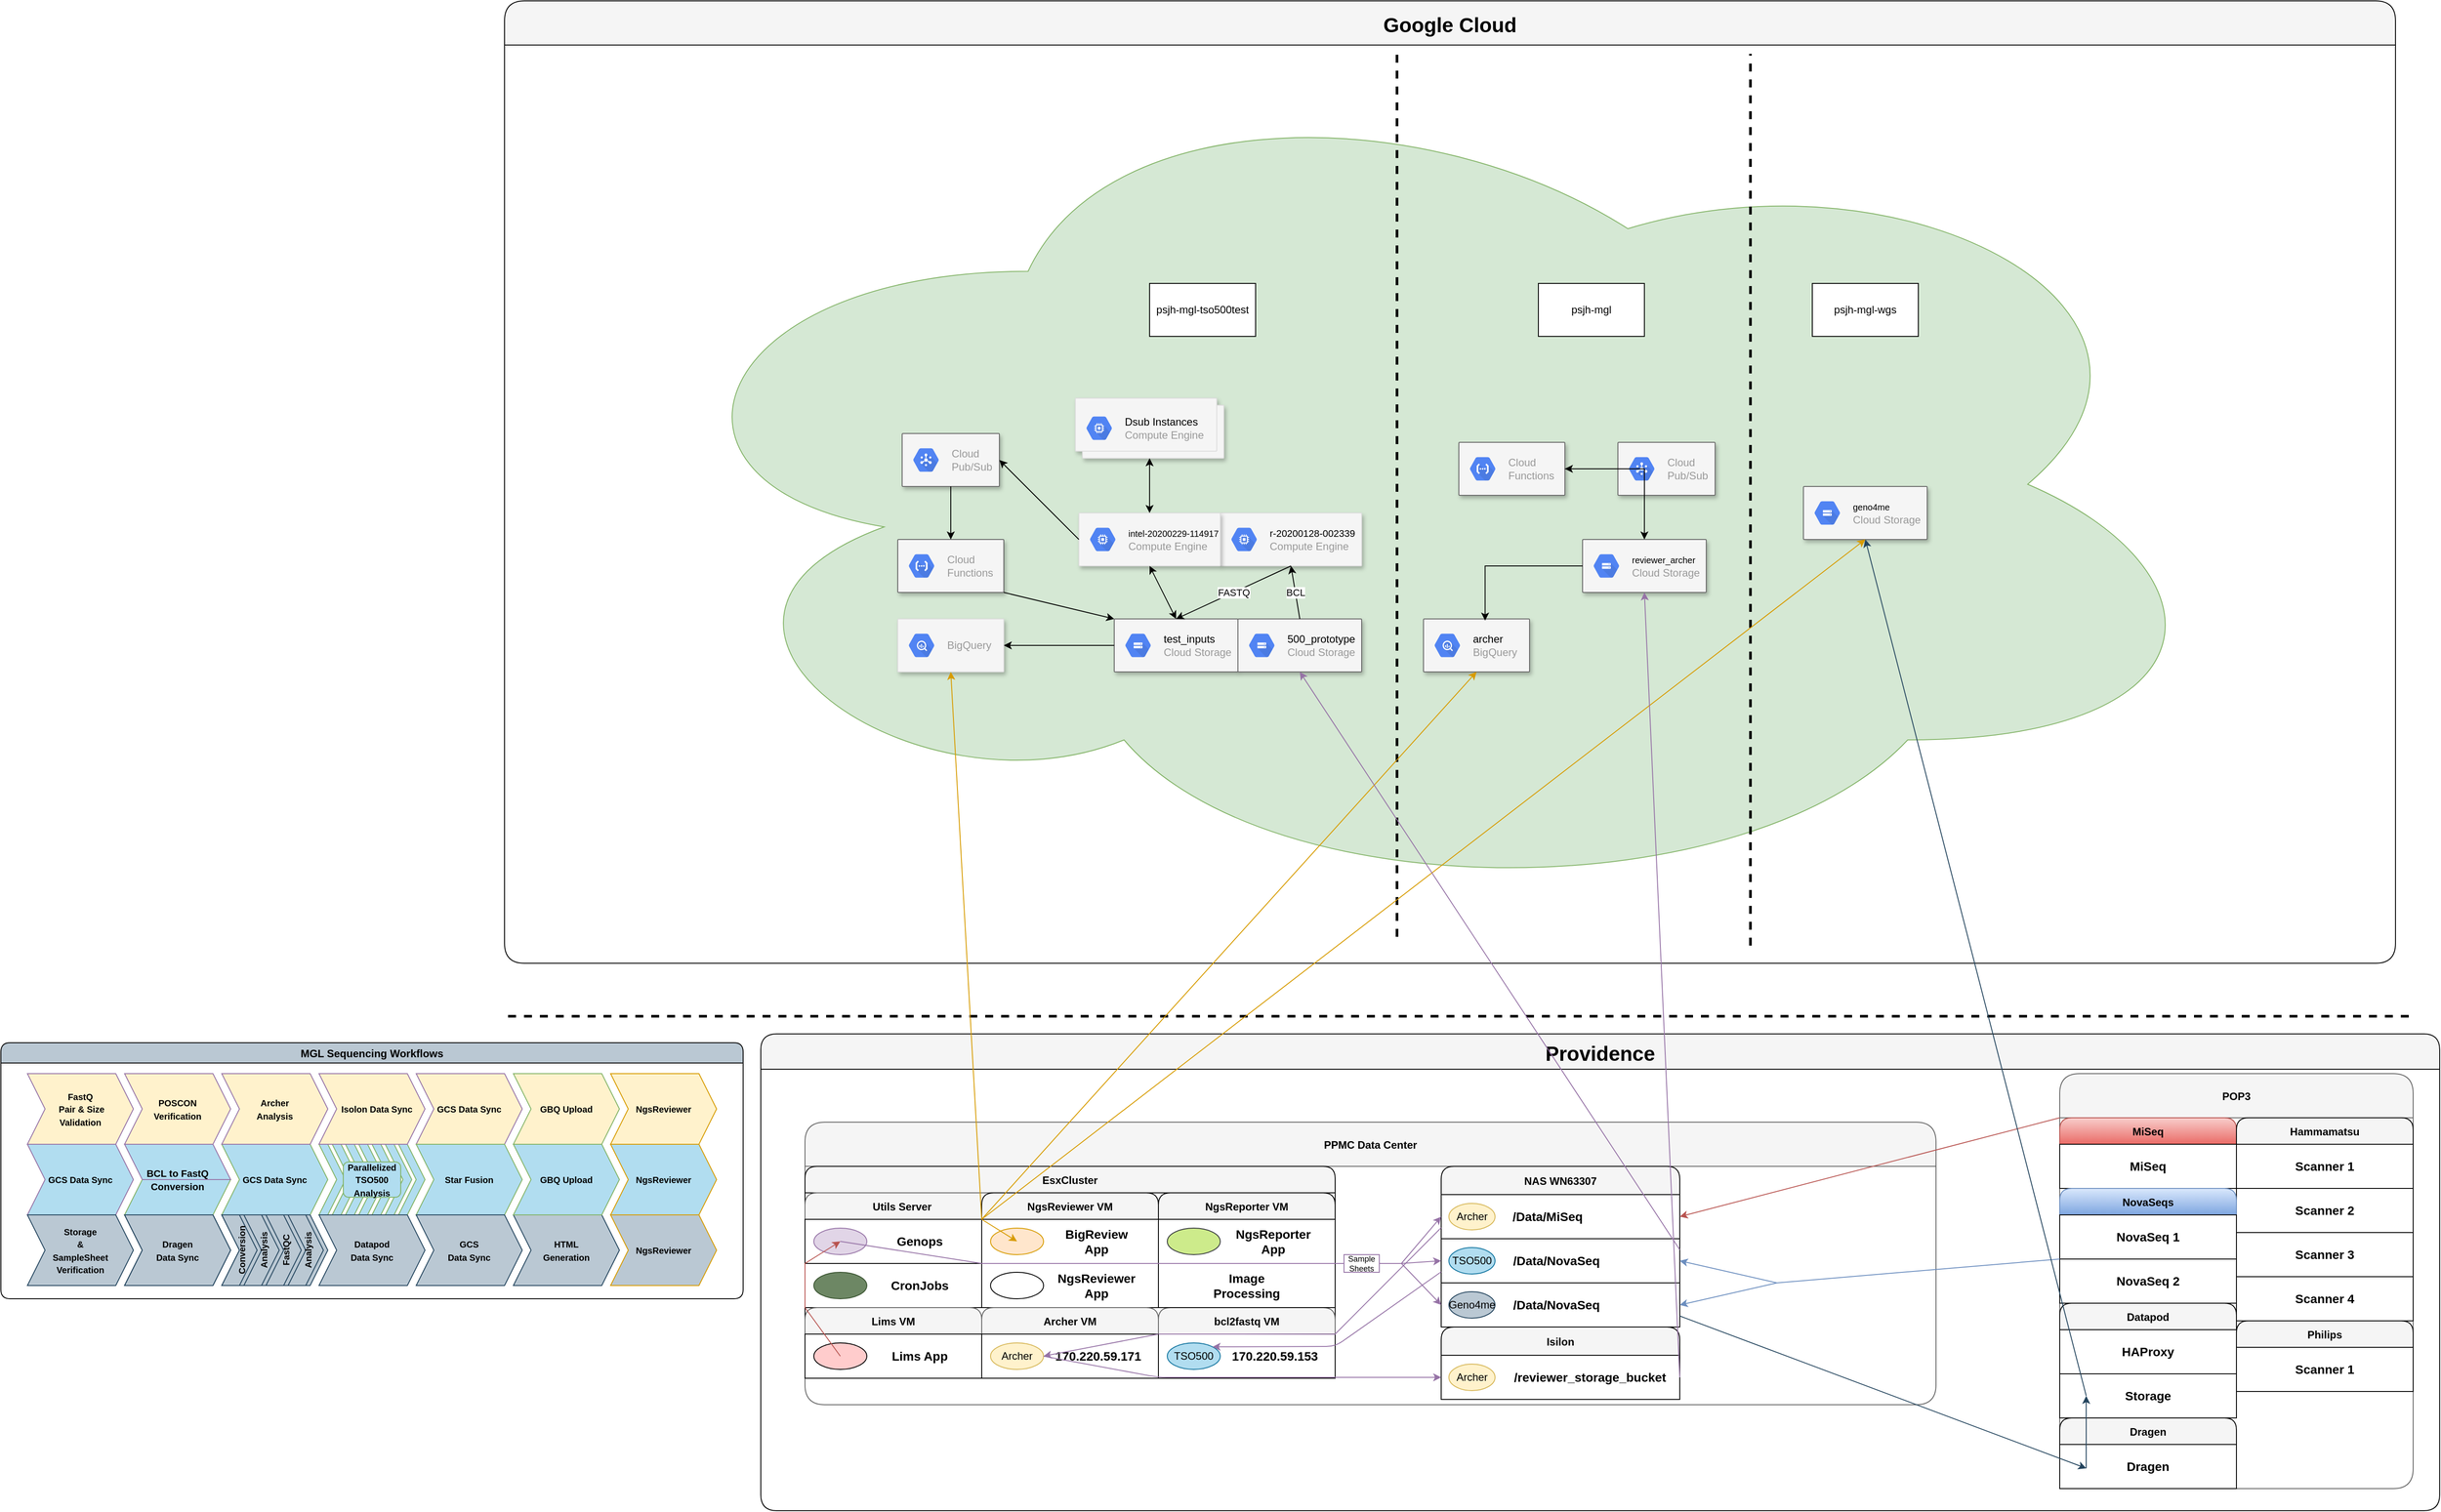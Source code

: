 <mxfile version="15.2.7" type="github">
  <diagram id="yPxyJZ8AM_hMuL3Unpa9" name="complex gitflow">
    <mxGraphModel dx="6324" dy="4008" grid="1" gridSize="10" guides="1" tooltips="1" connect="1" arrows="1" fold="1" page="1" pageScale="1" pageWidth="1100" pageHeight="850" math="0" shadow="0">
      <root>
        <mxCell id="0" />
        <mxCell id="1" parent="0" />
        <mxCell id="ADxAo6VJDCDAHwZJdcY--39" value="MGL Sequencing Workflows" style="swimlane;rounded=1;strokeColor=#000000;fillColor=#BAC8D3;gradientColor=none;swimlaneLine=1;shadow=0;swimlaneFillColor=#FFFFFF;" parent="1" vertex="1">
          <mxGeometry x="-1720" y="-240" width="840" height="290" as="geometry">
            <mxRectangle x="30" y="400" width="190" height="23" as="alternateBounds" />
          </mxGeometry>
        </mxCell>
        <mxCell id="WrQY5icMR6syhaIgD9Ea-63" value="&lt;font style=&quot;font-size: 10px&quot;&gt;FastQ&lt;br&gt;&amp;nbsp;Pair &amp;amp; Size &lt;br&gt;Validation&lt;/font&gt;" style="shape=step;perimeter=stepPerimeter;whiteSpace=wrap;html=1;fixedSize=1;gradientDirection=east;fillColor=#FFF2CC;strokeColor=#9673a6;fontStyle=1" parent="ADxAo6VJDCDAHwZJdcY--39" vertex="1">
          <mxGeometry x="30" y="35" width="120" height="80" as="geometry" />
        </mxCell>
        <mxCell id="WrQY5icMR6syhaIgD9Ea-120" value="&lt;font style=&quot;font-size: 10px&quot;&gt;GCS Data Sync&lt;/font&gt;" style="shape=step;perimeter=stepPerimeter;whiteSpace=wrap;html=1;fixedSize=1;gradientDirection=east;strokeColor=#82b366;sketch=0;rounded=0;shadow=0;fillStyle=solid;fillColor=#B1DDF0;fontStyle=1" parent="ADxAo6VJDCDAHwZJdcY--39" vertex="1">
          <mxGeometry x="250" y="115" width="120" height="80" as="geometry" />
        </mxCell>
        <mxCell id="WrQY5icMR6syhaIgD9Ea-124" value="" style="shape=parallelogram;perimeter=parallelogramPerimeter;whiteSpace=wrap;html=1;fixedSize=1;rounded=0;shadow=0;sketch=0;strokeColor=#82B366;fillColor=#B1DDF0;gradientDirection=east;size=20;" parent="ADxAo6VJDCDAHwZJdcY--39" vertex="1">
          <mxGeometry x="140" y="155" width="120" height="40" as="geometry" />
        </mxCell>
        <mxCell id="ADxAo6VJDCDAHwZJdcY--16" value="" style="shape=step;perimeter=stepPerimeter;whiteSpace=wrap;html=1;fixedSize=1;gradientDirection=east;strokeColor=#23445d;sketch=0;rounded=0;shadow=0;fillStyle=solid;fillColor=#bac8d3;" parent="ADxAo6VJDCDAHwZJdcY--39" vertex="1">
          <mxGeometry x="250" y="195" width="120" height="80" as="geometry" />
        </mxCell>
        <mxCell id="ADxAo6VJDCDAHwZJdcY--23" value="" style="group" parent="ADxAo6VJDCDAHwZJdcY--39" vertex="1" connectable="0">
          <mxGeometry x="360" y="115" width="120" height="80" as="geometry" />
        </mxCell>
        <mxCell id="WrQY5icMR6syhaIgD9Ea-125" value="" style="shape=step;perimeter=stepPerimeter;whiteSpace=wrap;html=1;fixedSize=1;gradientDirection=east;fillColor=#B1DDF0;strokeColor=#82b366;size=20;" parent="ADxAo6VJDCDAHwZJdcY--23" vertex="1">
          <mxGeometry x="75" width="30" height="80" as="geometry" />
        </mxCell>
        <mxCell id="ADxAo6VJDCDAHwZJdcY--9" value="" style="shape=step;perimeter=stepPerimeter;whiteSpace=wrap;html=1;fixedSize=1;gradientDirection=east;fillColor=#B1DDF0;strokeColor=#82b366;size=20;" parent="ADxAo6VJDCDAHwZJdcY--23" vertex="1">
          <mxGeometry x="30" width="30" height="80" as="geometry" />
        </mxCell>
        <mxCell id="ADxAo6VJDCDAHwZJdcY--10" value="" style="shape=step;perimeter=stepPerimeter;whiteSpace=wrap;html=1;fixedSize=1;gradientDirection=east;fillColor=#B1DDF0;strokeColor=#82b366;size=20;" parent="ADxAo6VJDCDAHwZJdcY--23" vertex="1">
          <mxGeometry x="45" width="30" height="80" as="geometry" />
        </mxCell>
        <mxCell id="ADxAo6VJDCDAHwZJdcY--11" value="" style="shape=step;perimeter=stepPerimeter;whiteSpace=wrap;html=1;fixedSize=1;gradientDirection=east;fillColor=#B1DDF0;strokeColor=#82b366;size=20;" parent="ADxAo6VJDCDAHwZJdcY--23" vertex="1">
          <mxGeometry x="60" width="30" height="80" as="geometry" />
        </mxCell>
        <mxCell id="ADxAo6VJDCDAHwZJdcY--12" value="" style="shape=step;perimeter=stepPerimeter;whiteSpace=wrap;html=1;fixedSize=1;gradientDirection=east;fillColor=#B1DDF0;strokeColor=#82b366;size=20;" parent="ADxAo6VJDCDAHwZJdcY--23" vertex="1">
          <mxGeometry x="15" width="30" height="80" as="geometry" />
        </mxCell>
        <mxCell id="ADxAo6VJDCDAHwZJdcY--15" value="" style="shape=step;perimeter=stepPerimeter;whiteSpace=wrap;html=1;fixedSize=1;gradientDirection=east;fillColor=#B1DDF0;strokeColor=#82b366;size=20;" parent="ADxAo6VJDCDAHwZJdcY--23" vertex="1">
          <mxGeometry width="30" height="80" as="geometry" />
        </mxCell>
        <mxCell id="ADxAo6VJDCDAHwZJdcY--17" value="" style="shape=step;perimeter=stepPerimeter;whiteSpace=wrap;html=1;fixedSize=1;gradientDirection=east;fillColor=#B1DDF0;strokeColor=#82b366;size=20;" parent="ADxAo6VJDCDAHwZJdcY--23" vertex="1">
          <mxGeometry x="90" width="30" height="80" as="geometry" />
        </mxCell>
        <mxCell id="ADxAo6VJDCDAHwZJdcY--18" value="" style="rounded=1;whiteSpace=wrap;html=1;fillColor=#b1ddf0;strokeColor=#82B366;" parent="ADxAo6VJDCDAHwZJdcY--23" vertex="1">
          <mxGeometry x="27.5" y="20" width="65" height="40" as="geometry" />
        </mxCell>
        <mxCell id="ADxAo6VJDCDAHwZJdcY--22" value="&lt;font style=&quot;font-size: 10px&quot;&gt;&lt;b&gt;Parallelized&lt;br&gt;TSO500&lt;br&gt;Analysis&lt;/b&gt;&lt;/font&gt;" style="text;html=1;strokeColor=none;fillColor=none;align=center;verticalAlign=middle;whiteSpace=wrap;rounded=0;" parent="ADxAo6VJDCDAHwZJdcY--23" vertex="1">
          <mxGeometry width="120" height="80" as="geometry" />
        </mxCell>
        <mxCell id="ADxAo6VJDCDAHwZJdcY--24" value="" style="shape=parallelogram;perimeter=parallelogramPerimeter;whiteSpace=wrap;html=1;fixedSize=1;rounded=0;shadow=0;sketch=0;strokeColor=#9673A6;fillColor=#B1DDF0;gradientDirection=east;size=20;flipH=1;" parent="ADxAo6VJDCDAHwZJdcY--39" vertex="1">
          <mxGeometry x="140" y="115" width="120" height="40" as="geometry" />
        </mxCell>
        <mxCell id="ADxAo6VJDCDAHwZJdcY--25" value="&lt;font style=&quot;font-size: 11px&quot;&gt;&lt;b&gt;BCL to FastQ Conversion&lt;/b&gt;&lt;/font&gt;" style="text;html=1;strokeColor=none;fillColor=none;align=center;verticalAlign=middle;whiteSpace=wrap;rounded=0;" parent="ADxAo6VJDCDAHwZJdcY--39" vertex="1">
          <mxGeometry x="140" y="115" width="120" height="80" as="geometry" />
        </mxCell>
        <mxCell id="ADxAo6VJDCDAHwZJdcY--28" value="&lt;span style=&quot;font-size: 10px&quot;&gt;Dragen&lt;br&gt;Data Sync&lt;/span&gt;" style="shape=step;perimeter=stepPerimeter;whiteSpace=wrap;html=1;fixedSize=1;gradientDirection=east;fillColor=#bac8d3;strokeColor=#23445d;" parent="ADxAo6VJDCDAHwZJdcY--39" vertex="1">
          <mxGeometry x="140" y="195" width="120" height="80" as="geometry" />
        </mxCell>
        <mxCell id="ADxAo6VJDCDAHwZJdcY--33" value="&lt;font style=&quot;font-size: 10px&quot;&gt;Conversion&lt;br&gt;&lt;/font&gt;" style="shape=step;perimeter=stepPerimeter;whiteSpace=wrap;html=1;fixedSize=1;gradientDirection=east;fillColor=#bac8d3;strokeColor=#23445d;horizontal=0;spacingTop=5;size=20;fontStyle=1" parent="ADxAo6VJDCDAHwZJdcY--39" vertex="1">
          <mxGeometry x="250" y="195" width="40" height="80" as="geometry" />
        </mxCell>
        <mxCell id="ADxAo6VJDCDAHwZJdcY--34" value="&lt;font style=&quot;font-size: 10px&quot;&gt;Analysis&lt;br&gt;&lt;/font&gt;" style="shape=step;perimeter=stepPerimeter;whiteSpace=wrap;html=1;fixedSize=1;gradientDirection=east;fillColor=#bac8d3;strokeColor=#23445d;horizontal=0;spacingTop=5;fontStyle=1" parent="ADxAo6VJDCDAHwZJdcY--39" vertex="1">
          <mxGeometry x="275" y="195" width="40" height="80" as="geometry" />
        </mxCell>
        <mxCell id="ADxAo6VJDCDAHwZJdcY--35" value="&lt;font style=&quot;font-size: 10px&quot;&gt;FastQC&lt;br&gt;&lt;/font&gt;" style="shape=step;perimeter=stepPerimeter;whiteSpace=wrap;html=1;fixedSize=1;gradientDirection=east;fillColor=#bac8d3;strokeColor=#23445d;horizontal=0;spacingTop=5;fontStyle=1" parent="ADxAo6VJDCDAHwZJdcY--39" vertex="1">
          <mxGeometry x="300" y="195" width="40" height="80" as="geometry" />
        </mxCell>
        <mxCell id="ADxAo6VJDCDAHwZJdcY--36" value="&lt;font style=&quot;font-size: 10px&quot;&gt;Analysis&lt;br&gt;&lt;/font&gt;" style="shape=step;perimeter=stepPerimeter;whiteSpace=wrap;html=1;fixedSize=1;gradientDirection=east;fillColor=#bac8d3;strokeColor=#23445d;horizontal=0;spacingTop=5;fontStyle=1" parent="ADxAo6VJDCDAHwZJdcY--39" vertex="1">
          <mxGeometry x="325" y="195" width="40" height="80" as="geometry" />
        </mxCell>
        <mxCell id="ADxAo6VJDCDAHwZJdcY--184" value="&lt;font style=&quot;font-size: 10px&quot;&gt;GCS Data Sync&lt;/font&gt;" style="shape=step;perimeter=stepPerimeter;whiteSpace=wrap;html=1;fixedSize=1;gradientDirection=east;fillColor=#FFF2CC;strokeColor=#9673a6;fontStyle=1" parent="ADxAo6VJDCDAHwZJdcY--39" vertex="1">
          <mxGeometry x="470" y="35" width="120" height="80" as="geometry" />
        </mxCell>
        <mxCell id="ADxAo6VJDCDAHwZJdcY--187" value="&lt;span style=&quot;font-size: 10px&quot;&gt;NgsReviewer&lt;/span&gt;" style="shape=step;perimeter=stepPerimeter;whiteSpace=wrap;html=1;fixedSize=1;gradientDirection=east;fillColor=#B1DDF0;strokeColor=#d79b00;fontStyle=1" parent="ADxAo6VJDCDAHwZJdcY--39" vertex="1">
          <mxGeometry x="690" y="115" width="120" height="80" as="geometry" />
        </mxCell>
        <mxCell id="ADxAo6VJDCDAHwZJdcY--188" value="&lt;font style=&quot;font-size: 10px&quot;&gt;NgsReviewer&lt;br&gt;&lt;/font&gt;" style="shape=step;perimeter=stepPerimeter;whiteSpace=wrap;html=1;fixedSize=1;gradientDirection=east;fillColor=#BAC8D3;strokeColor=#d79b00;fontStyle=1" parent="ADxAo6VJDCDAHwZJdcY--39" vertex="1">
          <mxGeometry x="690" y="195" width="120" height="80" as="geometry" />
        </mxCell>
        <mxCell id="ADxAo6VJDCDAHwZJdcY--189" value="&lt;font style=&quot;font-size: 10px&quot;&gt;HTML&lt;br&gt;Generation&lt;br&gt;&lt;/font&gt;" style="shape=step;perimeter=stepPerimeter;whiteSpace=wrap;html=1;fixedSize=1;gradientDirection=east;fillColor=#bac8d3;strokeColor=#23445d;fontStyle=1" parent="ADxAo6VJDCDAHwZJdcY--39" vertex="1">
          <mxGeometry x="580" y="195" width="120" height="80" as="geometry" />
        </mxCell>
        <mxCell id="ADxAo6VJDCDAHwZJdcY--190" value="&lt;font style=&quot;font-size: 10px&quot;&gt;GBQ Upload&lt;/font&gt;" style="shape=step;perimeter=stepPerimeter;whiteSpace=wrap;html=1;fixedSize=1;gradientDirection=east;fillColor=#B1DDF0;strokeColor=#82b366;fontStyle=1" parent="ADxAo6VJDCDAHwZJdcY--39" vertex="1">
          <mxGeometry x="580" y="115" width="120" height="80" as="geometry" />
        </mxCell>
        <mxCell id="ADxAo6VJDCDAHwZJdcY--191" value="&lt;font style=&quot;font-size: 10px&quot;&gt;Star Fusion&lt;/font&gt;" style="shape=step;perimeter=stepPerimeter;whiteSpace=wrap;html=1;fixedSize=1;gradientDirection=east;fillColor=#B1DDF0;strokeColor=#82b366;fontStyle=1" parent="ADxAo6VJDCDAHwZJdcY--39" vertex="1">
          <mxGeometry x="470" y="115" width="120" height="80" as="geometry" />
        </mxCell>
        <mxCell id="ADxAo6VJDCDAHwZJdcY--192" value="&lt;font style=&quot;font-size: 10px&quot;&gt;GCS&lt;br&gt;Data Sync&lt;br&gt;&lt;/font&gt;" style="shape=step;perimeter=stepPerimeter;whiteSpace=wrap;html=1;fixedSize=1;gradientDirection=east;fillColor=#bac8d3;strokeColor=#23445d;fontStyle=1" parent="ADxAo6VJDCDAHwZJdcY--39" vertex="1">
          <mxGeometry x="470" y="195" width="120" height="80" as="geometry" />
        </mxCell>
        <mxCell id="ADxAo6VJDCDAHwZJdcY--193" value="&lt;font style=&quot;font-size: 10px&quot;&gt;Datapod&lt;br&gt;Data Sync&lt;/font&gt;" style="shape=step;perimeter=stepPerimeter;whiteSpace=wrap;html=1;fixedSize=1;gradientDirection=east;fillColor=#bac8d3;strokeColor=#23445d;fontStyle=1" parent="ADxAo6VJDCDAHwZJdcY--39" vertex="1">
          <mxGeometry x="360" y="195" width="120" height="80" as="geometry" />
        </mxCell>
        <mxCell id="ADxAo6VJDCDAHwZJdcY--194" value="&lt;span style=&quot;font-size: 10px&quot;&gt;Dragen&lt;br&gt;Data Sync&lt;/span&gt;" style="shape=step;perimeter=stepPerimeter;whiteSpace=wrap;html=1;fixedSize=1;gradientDirection=east;fillColor=#bac8d3;strokeColor=#23445d;fontStyle=1" parent="ADxAo6VJDCDAHwZJdcY--39" vertex="1">
          <mxGeometry x="140" y="195" width="120" height="80" as="geometry" />
        </mxCell>
        <mxCell id="ADxAo6VJDCDAHwZJdcY--196" value="&lt;span style=&quot;font-size: 10px&quot;&gt;GCS Data Sync&lt;/span&gt;" style="shape=step;perimeter=stepPerimeter;whiteSpace=wrap;html=1;fixedSize=1;gradientDirection=east;fillColor=#B1DDF0;strokeColor=#9673a6;fontStyle=1" parent="ADxAo6VJDCDAHwZJdcY--39" vertex="1">
          <mxGeometry x="30" y="115" width="120" height="80" as="geometry" />
        </mxCell>
        <mxCell id="ADxAo6VJDCDAHwZJdcY--195" value="&lt;font style=&quot;font-size: 10px&quot;&gt;Storage&lt;br&gt;&amp;amp;&lt;br&gt;SampleSheet&lt;br&gt;Verification&lt;/font&gt;" style="shape=step;perimeter=stepPerimeter;whiteSpace=wrap;html=1;fixedSize=1;gradientDirection=east;fillColor=#bac8d3;strokeColor=#23445d;fontStyle=1" parent="ADxAo6VJDCDAHwZJdcY--39" vertex="1">
          <mxGeometry x="30" y="195" width="120" height="80" as="geometry" />
        </mxCell>
        <mxCell id="ADxAo6VJDCDAHwZJdcY--186" value="&lt;span style=&quot;font-size: 10px&quot;&gt;NgsReviewer&lt;/span&gt;" style="shape=step;perimeter=stepPerimeter;whiteSpace=wrap;html=1;fixedSize=1;gradientDirection=east;fillColor=#FFF2CC;strokeColor=#d79b00;fontStyle=1" parent="ADxAo6VJDCDAHwZJdcY--39" vertex="1">
          <mxGeometry x="690" y="35" width="120" height="80" as="geometry" />
        </mxCell>
        <mxCell id="ADxAo6VJDCDAHwZJdcY--181" value="&lt;font style=&quot;font-size: 10px&quot;&gt;POSCON &lt;br&gt;Verification&lt;/font&gt;" style="shape=step;perimeter=stepPerimeter;whiteSpace=wrap;html=1;fixedSize=1;gradientDirection=east;fillColor=#FFF2CC;strokeColor=#9673a6;fontStyle=1" parent="ADxAo6VJDCDAHwZJdcY--39" vertex="1">
          <mxGeometry x="140" y="35" width="120" height="80" as="geometry" />
        </mxCell>
        <mxCell id="ADxAo6VJDCDAHwZJdcY--182" value="&lt;font style=&quot;font-size: 10px&quot;&gt;Archer &lt;br&gt;Analysis&lt;br&gt;&lt;/font&gt;" style="shape=step;perimeter=stepPerimeter;whiteSpace=wrap;html=1;fixedSize=1;gradientDirection=east;fillColor=#FFF2CC;strokeColor=#9673a6;fontStyle=1" parent="ADxAo6VJDCDAHwZJdcY--39" vertex="1">
          <mxGeometry x="250" y="35" width="120" height="80" as="geometry" />
        </mxCell>
        <mxCell id="ADxAo6VJDCDAHwZJdcY--183" value="&lt;font style=&quot;font-size: 10px&quot;&gt;&amp;nbsp; &amp;nbsp; Isolon Data Sync&lt;/font&gt;" style="shape=step;perimeter=stepPerimeter;whiteSpace=wrap;html=1;fixedSize=1;gradientDirection=east;fillColor=#FFF2CC;strokeColor=#9673a6;fontStyle=1" parent="ADxAo6VJDCDAHwZJdcY--39" vertex="1">
          <mxGeometry x="360" y="35" width="120" height="80" as="geometry" />
        </mxCell>
        <mxCell id="ADxAo6VJDCDAHwZJdcY--185" value="&lt;font style=&quot;font-size: 10px&quot;&gt;GBQ Upload&lt;/font&gt;" style="shape=step;perimeter=stepPerimeter;whiteSpace=wrap;html=1;fixedSize=1;gradientDirection=east;fillColor=#FFF2CC;strokeColor=#82b366;fontStyle=1" parent="ADxAo6VJDCDAHwZJdcY--39" vertex="1">
          <mxGeometry x="580" y="35" width="120" height="80" as="geometry" />
        </mxCell>
        <mxCell id="ADxAo6VJDCDAHwZJdcY--137" value="" style="endArrow=none;dashed=1;html=1;strokeWidth=3;" parent="1" edge="1">
          <mxGeometry width="50" height="50" relative="1" as="geometry">
            <mxPoint x="1005" y="-270" as="sourcePoint" />
            <mxPoint x="-1155" y="-270" as="targetPoint" />
          </mxGeometry>
        </mxCell>
        <mxCell id="ADxAo6VJDCDAHwZJdcY--486" value="Google Cloud" style="swimlane;rounded=1;shadow=0;fontSize=23;strokeColor=#000000;strokeWidth=1;fillColor=#F5F5F5;gradientColor=none;swimlaneFillColor=default;startSize=50;" parent="1" vertex="1">
          <mxGeometry x="-1150" y="-1420" width="2140" height="1090" as="geometry">
            <mxRectangle x="-1150" y="-1420" width="90" height="23" as="alternateBounds" />
          </mxGeometry>
        </mxCell>
        <mxCell id="WrQY5icMR6syhaIgD9Ea-97" value="" style="ellipse;shape=cloud;whiteSpace=wrap;html=1;gradientDirection=east;strokeColor=#82b366;fillColor=#d5e8d4;" parent="ADxAo6VJDCDAHwZJdcY--486" vertex="1">
          <mxGeometry x="140" y="65" width="1810" height="965" as="geometry" />
        </mxCell>
        <mxCell id="WrQY5icMR6syhaIgD9Ea-105" value="" style="strokeColor=#666666;shadow=1;strokeWidth=1;rounded=1;absoluteArcSize=1;arcSize=2;gradientDirection=east;fillColor=#f5f5f5;fontColor=#333333;" parent="ADxAo6VJDCDAHwZJdcY--486" vertex="1">
          <mxGeometry x="1040" y="700" width="120" height="60" as="geometry" />
        </mxCell>
        <mxCell id="WrQY5icMR6syhaIgD9Ea-106" value="&lt;font color=&quot;#000000&quot;&gt;archer&lt;/font&gt;&lt;br&gt;BigQuery" style="dashed=0;connectable=0;html=1;fillColor=#5184F3;strokeColor=none;shape=mxgraph.gcp2.hexIcon;prIcon=bigquery;part=1;labelPosition=right;verticalLabelPosition=middle;align=left;verticalAlign=middle;spacingLeft=5;fontColor=#999999;fontSize=12;" parent="WrQY5icMR6syhaIgD9Ea-105" vertex="1">
          <mxGeometry y="0.5" width="44" height="39" relative="1" as="geometry">
            <mxPoint x="5" y="-19.5" as="offset" />
          </mxGeometry>
        </mxCell>
        <mxCell id="WrQY5icMR6syhaIgD9Ea-107" value="" style="strokeColor=#666666;shadow=1;strokeWidth=1;rounded=1;absoluteArcSize=1;arcSize=2;gradientDirection=east;fillColor=#f5f5f5;fontColor=#333333;" parent="ADxAo6VJDCDAHwZJdcY--486" vertex="1">
          <mxGeometry x="1080" y="500" width="120" height="60" as="geometry" />
        </mxCell>
        <mxCell id="WrQY5icMR6syhaIgD9Ea-108" value="Cloud&#xa;Functions" style="dashed=0;connectable=0;html=1;fillColor=#5184F3;strokeColor=none;shape=mxgraph.gcp2.hexIcon;prIcon=cloud_functions;part=1;labelPosition=right;verticalLabelPosition=middle;align=left;verticalAlign=middle;spacingLeft=5;fontColor=#999999;fontSize=12;" parent="WrQY5icMR6syhaIgD9Ea-107" vertex="1">
          <mxGeometry y="0.5" width="44" height="39" relative="1" as="geometry">
            <mxPoint x="5" y="-19.5" as="offset" />
          </mxGeometry>
        </mxCell>
        <mxCell id="ADxAo6VJDCDAHwZJdcY--43" value="" style="strokeColor=#666666;shadow=1;strokeWidth=1;rounded=1;absoluteArcSize=1;arcSize=2;fillColor=#F5F5F5;gradientColor=none;" parent="ADxAo6VJDCDAHwZJdcY--486" vertex="1">
          <mxGeometry x="1260" y="500" width="110" height="60" as="geometry" />
        </mxCell>
        <mxCell id="ADxAo6VJDCDAHwZJdcY--44" value="Cloud&#xa;Pub/Sub" style="sketch=0;dashed=0;connectable=0;html=1;fillColor=#5184F3;strokeColor=none;shape=mxgraph.gcp2.hexIcon;prIcon=cloud_pubsub;part=1;labelPosition=right;verticalLabelPosition=middle;align=left;verticalAlign=middle;spacingLeft=5;fontColor=#999999;fontSize=12;" parent="ADxAo6VJDCDAHwZJdcY--43" vertex="1">
          <mxGeometry y="0.5" width="44" height="39" relative="1" as="geometry">
            <mxPoint x="5" y="-19.5" as="offset" />
          </mxGeometry>
        </mxCell>
        <mxCell id="ADxAo6VJDCDAHwZJdcY--48" value="" style="endArrow=classic;html=1;exitX=0;exitY=0.5;exitDx=0;exitDy=0;entryX=1;entryY=0.5;entryDx=0;entryDy=0;fillColor=#e1d5e7;strokeColor=#000000;" parent="ADxAo6VJDCDAHwZJdcY--486" source="ADxAo6VJDCDAHwZJdcY--43" target="WrQY5icMR6syhaIgD9Ea-107" edge="1">
          <mxGeometry width="50" height="50" relative="1" as="geometry">
            <mxPoint x="1320" y="1010" as="sourcePoint" />
            <mxPoint x="1370" y="960" as="targetPoint" />
          </mxGeometry>
        </mxCell>
        <mxCell id="ADxAo6VJDCDAHwZJdcY--50" value="" style="strokeColor=#666666;shadow=1;strokeWidth=1;rounded=1;absoluteArcSize=1;arcSize=2;gradientDirection=east;fillColor=#f5f5f5;fontColor=#333333;" parent="ADxAo6VJDCDAHwZJdcY--486" vertex="1">
          <mxGeometry x="690" y="700" width="140" height="60" as="geometry" />
        </mxCell>
        <mxCell id="ADxAo6VJDCDAHwZJdcY--51" value="&lt;font style=&quot;font-size: 10px&quot;&gt;&lt;font color=&quot;#000000&quot; style=&quot;font-size: 12px&quot;&gt;test_inputs&lt;/font&gt;&lt;br&gt;&lt;/font&gt;Cloud Storage" style="dashed=0;connectable=0;html=1;fillColor=#5184F3;strokeColor=none;shape=mxgraph.gcp2.hexIcon;prIcon=cloud_storage;part=1;labelPosition=right;verticalLabelPosition=middle;align=left;verticalAlign=middle;spacingLeft=5;fontColor=#999999;fontSize=12;" parent="ADxAo6VJDCDAHwZJdcY--50" vertex="1">
          <mxGeometry y="0.5" width="44" height="39" relative="1" as="geometry">
            <mxPoint x="5" y="-19.5" as="offset" />
          </mxGeometry>
        </mxCell>
        <mxCell id="ADxAo6VJDCDAHwZJdcY--55" value="" style="strokeColor=#666666;shadow=1;strokeWidth=1;rounded=1;absoluteArcSize=1;arcSize=2;gradientDirection=east;fillColor=#f5f5f5;fontColor=#333333;direction=west;" parent="ADxAo6VJDCDAHwZJdcY--486" vertex="1">
          <mxGeometry x="445" y="610" width="120" height="60" as="geometry" />
        </mxCell>
        <mxCell id="ADxAo6VJDCDAHwZJdcY--56" value="Cloud&#xa;Functions" style="dashed=0;connectable=0;html=1;fillColor=#5184F3;strokeColor=none;shape=mxgraph.gcp2.hexIcon;prIcon=cloud_functions;part=1;labelPosition=right;verticalLabelPosition=middle;align=left;verticalAlign=middle;spacingLeft=5;fontColor=#999999;fontSize=12;" parent="ADxAo6VJDCDAHwZJdcY--55" vertex="1">
          <mxGeometry y="0.5" width="44" height="39" relative="1" as="geometry">
            <mxPoint x="5" y="-19.5" as="offset" />
          </mxGeometry>
        </mxCell>
        <mxCell id="ADxAo6VJDCDAHwZJdcY--57" value="" style="strokeColor=#666666;shadow=1;strokeWidth=1;rounded=1;absoluteArcSize=1;arcSize=2;fillColor=#F5F5F5;gradientColor=none;" parent="ADxAo6VJDCDAHwZJdcY--486" vertex="1">
          <mxGeometry x="450" y="490" width="110" height="60" as="geometry" />
        </mxCell>
        <mxCell id="ADxAo6VJDCDAHwZJdcY--58" value="Cloud&#xa;Pub/Sub" style="sketch=0;dashed=0;connectable=0;html=1;fillColor=#5184F3;strokeColor=none;shape=mxgraph.gcp2.hexIcon;prIcon=cloud_pubsub;part=1;labelPosition=right;verticalLabelPosition=middle;align=left;verticalAlign=middle;spacingLeft=5;fontColor=#999999;fontSize=12;" parent="ADxAo6VJDCDAHwZJdcY--57" vertex="1">
          <mxGeometry y="0.5" width="44" height="39" relative="1" as="geometry">
            <mxPoint x="5" y="-19.5" as="offset" />
          </mxGeometry>
        </mxCell>
        <mxCell id="ADxAo6VJDCDAHwZJdcY--62" value="" style="shape=mxgraph.gcp2.doubleRect;strokeColor=#dddddd;shadow=1;strokeWidth=1;rounded=1;fillColor=#F5F5F5;gradientColor=none;" parent="ADxAo6VJDCDAHwZJdcY--486" vertex="1">
          <mxGeometry x="646" y="450" width="168" height="68" as="geometry" />
        </mxCell>
        <mxCell id="ADxAo6VJDCDAHwZJdcY--63" value="&lt;font color=&quot;#000000&quot;&gt;Dsub Instances&lt;/font&gt;&lt;br&gt;Compute Engine" style="sketch=0;dashed=0;connectable=0;html=1;fillColor=#5184F3;strokeColor=none;shape=mxgraph.gcp2.hexIcon;prIcon=compute_engine;part=1;labelPosition=right;verticalLabelPosition=middle;align=left;verticalAlign=middle;spacingLeft=5;fontColor=#999999;fontSize=12;" parent="ADxAo6VJDCDAHwZJdcY--62" vertex="1">
          <mxGeometry y="0.5" width="44" height="39" relative="1" as="geometry">
            <mxPoint x="5" y="-19.5" as="offset" />
          </mxGeometry>
        </mxCell>
        <mxCell id="ADxAo6VJDCDAHwZJdcY--64" value="" style="strokeColor=#dddddd;shadow=1;strokeWidth=1;rounded=1;absoluteArcSize=1;arcSize=2;fillColor=#F5F5F5;gradientColor=none;" parent="ADxAo6VJDCDAHwZJdcY--486" vertex="1">
          <mxGeometry x="810" y="580" width="160" height="60" as="geometry" />
        </mxCell>
        <mxCell id="ADxAo6VJDCDAHwZJdcY--65" value="&lt;font style=&quot;font-size: 11px&quot;&gt;&lt;font color=&quot;#000000&quot; style=&quot;font-size: 11px&quot;&gt;r-20200128-002339&lt;/font&gt;&lt;br&gt;&lt;/font&gt;Compute Engine" style="sketch=0;dashed=0;connectable=0;html=1;fillColor=#5184F3;strokeColor=none;shape=mxgraph.gcp2.hexIcon;prIcon=compute_engine;part=1;labelPosition=right;verticalLabelPosition=middle;align=left;verticalAlign=middle;spacingLeft=5;fontColor=#999999;fontSize=12;" parent="ADxAo6VJDCDAHwZJdcY--64" vertex="1">
          <mxGeometry y="0.5" width="44" height="39" relative="1" as="geometry">
            <mxPoint x="5" y="-19.5" as="offset" />
          </mxGeometry>
        </mxCell>
        <mxCell id="ADxAo6VJDCDAHwZJdcY--66" value="" style="strokeColor=#dddddd;shadow=1;strokeWidth=1;rounded=1;absoluteArcSize=1;arcSize=2;fillColor=#F5F5F5;gradientColor=none;" parent="ADxAo6VJDCDAHwZJdcY--486" vertex="1">
          <mxGeometry x="650" y="580" width="160" height="60" as="geometry" />
        </mxCell>
        <mxCell id="ADxAo6VJDCDAHwZJdcY--67" value="&lt;font style=&quot;font-size: 10px&quot;&gt;&lt;font color=&quot;#000000&quot; style=&quot;font-size: 10px&quot;&gt;intel-20200229-114917&lt;/font&gt;&lt;br&gt;&lt;/font&gt;Compute Engine" style="sketch=0;dashed=0;connectable=0;html=1;fillColor=#5184F3;strokeColor=none;shape=mxgraph.gcp2.hexIcon;prIcon=compute_engine;part=1;labelPosition=right;verticalLabelPosition=middle;align=left;verticalAlign=middle;spacingLeft=5;fontColor=#999999;fontSize=12;" parent="ADxAo6VJDCDAHwZJdcY--66" vertex="1">
          <mxGeometry y="0.5" width="44" height="39" relative="1" as="geometry">
            <mxPoint x="5" y="-19.5" as="offset" />
          </mxGeometry>
        </mxCell>
        <mxCell id="ADxAo6VJDCDAHwZJdcY--68" value="" style="strokeColor=#666666;shadow=1;strokeWidth=1;rounded=1;absoluteArcSize=1;arcSize=2;gradientDirection=east;fillColor=#f5f5f5;fontColor=#333333;" parent="ADxAo6VJDCDAHwZJdcY--486" vertex="1">
          <mxGeometry x="830" y="700" width="140" height="60" as="geometry" />
        </mxCell>
        <mxCell id="ADxAo6VJDCDAHwZJdcY--69" value="&lt;font&gt;&lt;font color=&quot;#000000&quot; style=&quot;font-size: 12px&quot;&gt;500_prototype&lt;/font&gt;&lt;br&gt;&lt;/font&gt;Cloud Storage" style="dashed=0;connectable=0;html=1;fillColor=#5184F3;strokeColor=none;shape=mxgraph.gcp2.hexIcon;prIcon=cloud_storage;part=1;labelPosition=right;verticalLabelPosition=middle;align=left;verticalAlign=middle;spacingLeft=5;fontColor=#999999;fontSize=12;" parent="ADxAo6VJDCDAHwZJdcY--68" vertex="1">
          <mxGeometry y="0.5" width="44" height="39" relative="1" as="geometry">
            <mxPoint x="5" y="-19.5" as="offset" />
          </mxGeometry>
        </mxCell>
        <mxCell id="ADxAo6VJDCDAHwZJdcY--71" value="" style="endArrow=classic;html=1;exitX=0.5;exitY=0;exitDx=0;exitDy=0;entryX=0.5;entryY=1;entryDx=0;entryDy=0;" parent="ADxAo6VJDCDAHwZJdcY--486" source="ADxAo6VJDCDAHwZJdcY--68" target="ADxAo6VJDCDAHwZJdcY--64" edge="1">
          <mxGeometry relative="1" as="geometry">
            <mxPoint x="240" y="760" as="sourcePoint" />
            <mxPoint x="340" y="760" as="targetPoint" />
          </mxGeometry>
        </mxCell>
        <mxCell id="ADxAo6VJDCDAHwZJdcY--72" value="BCL" style="edgeLabel;resizable=0;html=1;align=center;verticalAlign=middle;" parent="ADxAo6VJDCDAHwZJdcY--71" connectable="0" vertex="1">
          <mxGeometry relative="1" as="geometry" />
        </mxCell>
        <mxCell id="ADxAo6VJDCDAHwZJdcY--73" value="" style="endArrow=classic;html=1;exitX=0.5;exitY=1;exitDx=0;exitDy=0;entryX=0.5;entryY=0;entryDx=0;entryDy=0;" parent="ADxAo6VJDCDAHwZJdcY--486" source="ADxAo6VJDCDAHwZJdcY--64" target="ADxAo6VJDCDAHwZJdcY--50" edge="1">
          <mxGeometry relative="1" as="geometry">
            <mxPoint x="250" y="670" as="sourcePoint" />
            <mxPoint x="350" y="670" as="targetPoint" />
          </mxGeometry>
        </mxCell>
        <mxCell id="ADxAo6VJDCDAHwZJdcY--74" value="FASTQ" style="edgeLabel;resizable=0;html=1;align=center;verticalAlign=middle;" parent="ADxAo6VJDCDAHwZJdcY--73" connectable="0" vertex="1">
          <mxGeometry relative="1" as="geometry" />
        </mxCell>
        <mxCell id="ADxAo6VJDCDAHwZJdcY--75" value="" style="endArrow=classic;html=1;exitX=0.5;exitY=0;exitDx=0;exitDy=0;entryX=0.5;entryY=1;entryDx=0;entryDy=0;startArrow=classic;startFill=1;" parent="ADxAo6VJDCDAHwZJdcY--486" source="ADxAo6VJDCDAHwZJdcY--50" target="ADxAo6VJDCDAHwZJdcY--66" edge="1">
          <mxGeometry width="50" height="50" relative="1" as="geometry">
            <mxPoint x="290" y="680" as="sourcePoint" />
            <mxPoint x="340" y="630" as="targetPoint" />
          </mxGeometry>
        </mxCell>
        <mxCell id="ADxAo6VJDCDAHwZJdcY--76" value="" style="endArrow=classic;startArrow=classic;html=1;exitX=0.5;exitY=0;exitDx=0;exitDy=0;entryX=0.5;entryY=1;entryDx=0;entryDy=0;" parent="ADxAo6VJDCDAHwZJdcY--486" source="ADxAo6VJDCDAHwZJdcY--66" target="ADxAo6VJDCDAHwZJdcY--62" edge="1">
          <mxGeometry width="50" height="50" relative="1" as="geometry">
            <mxPoint x="350" y="420" as="sourcePoint" />
            <mxPoint x="400" y="370" as="targetPoint" />
          </mxGeometry>
        </mxCell>
        <mxCell id="ADxAo6VJDCDAHwZJdcY--77" value="" style="endArrow=classic;html=1;exitX=0;exitY=0.5;exitDx=0;exitDy=0;entryX=1;entryY=0.5;entryDx=0;entryDy=0;" parent="ADxAo6VJDCDAHwZJdcY--486" source="ADxAo6VJDCDAHwZJdcY--66" target="ADxAo6VJDCDAHwZJdcY--57" edge="1">
          <mxGeometry width="50" height="50" relative="1" as="geometry">
            <mxPoint x="560" y="740" as="sourcePoint" />
            <mxPoint x="610" y="690" as="targetPoint" />
          </mxGeometry>
        </mxCell>
        <mxCell id="ADxAo6VJDCDAHwZJdcY--78" value="" style="endArrow=classic;html=1;exitX=0.5;exitY=1;exitDx=0;exitDy=0;entryX=0.5;entryY=1;entryDx=0;entryDy=0;" parent="ADxAo6VJDCDAHwZJdcY--486" source="ADxAo6VJDCDAHwZJdcY--57" target="ADxAo6VJDCDAHwZJdcY--55" edge="1">
          <mxGeometry width="50" height="50" relative="1" as="geometry">
            <mxPoint x="450" y="900" as="sourcePoint" />
            <mxPoint x="505" y="730" as="targetPoint" />
          </mxGeometry>
        </mxCell>
        <mxCell id="ADxAo6VJDCDAHwZJdcY--79" value="" style="strokeColor=#dddddd;shadow=1;strokeWidth=1;rounded=1;absoluteArcSize=1;arcSize=2;fillColor=#F5F5F5;gradientColor=none;" parent="ADxAo6VJDCDAHwZJdcY--486" vertex="1">
          <mxGeometry x="445" y="700" width="120" height="60" as="geometry" />
        </mxCell>
        <mxCell id="ADxAo6VJDCDAHwZJdcY--80" value="BigQuery" style="sketch=0;dashed=0;connectable=0;html=1;fillColor=#5184F3;strokeColor=none;shape=mxgraph.gcp2.hexIcon;prIcon=bigquery;part=1;labelPosition=right;verticalLabelPosition=middle;align=left;verticalAlign=middle;spacingLeft=5;fontColor=#999999;fontSize=12;" parent="ADxAo6VJDCDAHwZJdcY--79" vertex="1">
          <mxGeometry y="0.5" width="44" height="39" relative="1" as="geometry">
            <mxPoint x="5" y="-19.5" as="offset" />
          </mxGeometry>
        </mxCell>
        <mxCell id="ADxAo6VJDCDAHwZJdcY--81" value="" style="endArrow=classic;html=1;exitX=0;exitY=0.5;exitDx=0;exitDy=0;entryX=1;entryY=0.5;entryDx=0;entryDy=0;" parent="ADxAo6VJDCDAHwZJdcY--486" source="ADxAo6VJDCDAHwZJdcY--50" target="ADxAo6VJDCDAHwZJdcY--79" edge="1">
          <mxGeometry width="50" height="50" relative="1" as="geometry">
            <mxPoint x="510" y="850" as="sourcePoint" />
            <mxPoint x="560" y="800" as="targetPoint" />
          </mxGeometry>
        </mxCell>
        <mxCell id="ADxAo6VJDCDAHwZJdcY--82" value="" style="endArrow=classic;html=1;exitX=0;exitY=0;exitDx=0;exitDy=0;entryX=0;entryY=0;entryDx=0;entryDy=0;" parent="ADxAo6VJDCDAHwZJdcY--486" source="ADxAo6VJDCDAHwZJdcY--55" target="ADxAo6VJDCDAHwZJdcY--50" edge="1">
          <mxGeometry width="50" height="50" relative="1" as="geometry">
            <mxPoint x="650" y="870" as="sourcePoint" />
            <mxPoint x="700" y="820" as="targetPoint" />
          </mxGeometry>
        </mxCell>
        <mxCell id="ADxAo6VJDCDAHwZJdcY--84" value="" style="strokeColor=#666666;shadow=1;strokeWidth=1;rounded=1;absoluteArcSize=1;arcSize=2;gradientDirection=east;fillColor=#f5f5f5;fontColor=#333333;" parent="ADxAo6VJDCDAHwZJdcY--486" vertex="1">
          <mxGeometry x="1470" y="550" width="140" height="60" as="geometry" />
        </mxCell>
        <mxCell id="ADxAo6VJDCDAHwZJdcY--85" value="&lt;font style=&quot;font-size: 10px&quot;&gt;&lt;font color=&quot;#000000&quot; style=&quot;font-size: 10px&quot;&gt;geno4me&lt;/font&gt;&lt;br&gt;&lt;/font&gt;Cloud Storage" style="dashed=0;connectable=0;html=1;fillColor=#5184F3;strokeColor=none;shape=mxgraph.gcp2.hexIcon;prIcon=cloud_storage;part=1;labelPosition=right;verticalLabelPosition=middle;align=left;verticalAlign=middle;spacingLeft=5;fontColor=#999999;fontSize=12;" parent="ADxAo6VJDCDAHwZJdcY--84" vertex="1">
          <mxGeometry y="0.5" width="44" height="39" relative="1" as="geometry">
            <mxPoint x="5" y="-19.5" as="offset" />
          </mxGeometry>
        </mxCell>
        <mxCell id="ADxAo6VJDCDAHwZJdcY--94" value="" style="endArrow=none;dashed=1;html=1;strokeWidth=3;" parent="ADxAo6VJDCDAHwZJdcY--486" edge="1">
          <mxGeometry width="50" height="50" relative="1" as="geometry">
            <mxPoint x="1410" y="1070" as="sourcePoint" />
            <mxPoint x="1410" y="60" as="targetPoint" />
          </mxGeometry>
        </mxCell>
        <mxCell id="ADxAo6VJDCDAHwZJdcY--95" value="" style="endArrow=none;dashed=1;html=1;strokeWidth=3;" parent="ADxAo6VJDCDAHwZJdcY--486" edge="1">
          <mxGeometry width="50" height="50" relative="1" as="geometry">
            <mxPoint x="1010" y="1060" as="sourcePoint" />
            <mxPoint x="1010" y="60" as="targetPoint" />
          </mxGeometry>
        </mxCell>
        <mxCell id="ADxAo6VJDCDAHwZJdcY--96" value="psjh-mgl-tso500test" style="rounded=0;whiteSpace=wrap;html=1;shadow=0;" parent="ADxAo6VJDCDAHwZJdcY--486" vertex="1">
          <mxGeometry x="730" y="320" width="120" height="60" as="geometry" />
        </mxCell>
        <mxCell id="ADxAo6VJDCDAHwZJdcY--97" value="psjh-mgl" style="rounded=0;whiteSpace=wrap;html=1;shadow=0;" parent="ADxAo6VJDCDAHwZJdcY--486" vertex="1">
          <mxGeometry x="1170" y="320" width="120" height="60" as="geometry" />
        </mxCell>
        <mxCell id="ADxAo6VJDCDAHwZJdcY--98" value="psjh-mgl-wgs" style="rounded=0;whiteSpace=wrap;html=1;shadow=0;" parent="ADxAo6VJDCDAHwZJdcY--486" vertex="1">
          <mxGeometry x="1480" y="320" width="120" height="60" as="geometry" />
        </mxCell>
        <mxCell id="ADxAo6VJDCDAHwZJdcY--481" value="" style="shape=waypoint;sketch=0;fillStyle=solid;size=6;pointerEvents=1;points=[];fillColor=none;resizable=0;rotatable=0;perimeter=centerPerimeter;snapToPoint=1;rounded=1;shadow=0;fontSize=9;strokeColor=#000000;strokeWidth=1;opacity=0;" parent="ADxAo6VJDCDAHwZJdcY--486" vertex="1">
          <mxGeometry x="1241" y="820" width="40" height="40" as="geometry" />
        </mxCell>
        <mxCell id="WrQY5icMR6syhaIgD9Ea-103" value="" style="strokeColor=#666666;shadow=1;strokeWidth=1;rounded=1;absoluteArcSize=1;arcSize=2;gradientDirection=east;fillColor=#f5f5f5;fontColor=#333333;" parent="ADxAo6VJDCDAHwZJdcY--486" vertex="1">
          <mxGeometry x="1220" y="610" width="140" height="60" as="geometry" />
        </mxCell>
        <mxCell id="WrQY5icMR6syhaIgD9Ea-104" value="&lt;font style=&quot;font-size: 10px&quot;&gt;&lt;font color=&quot;#000000&quot; style=&quot;font-size: 10px&quot;&gt;reviewer_archer&lt;/font&gt;&lt;br&gt;&lt;/font&gt;Cloud Storage" style="dashed=0;connectable=0;html=1;fillColor=#5184F3;strokeColor=none;shape=mxgraph.gcp2.hexIcon;prIcon=cloud_storage;part=1;labelPosition=right;verticalLabelPosition=middle;align=left;verticalAlign=middle;spacingLeft=5;fontColor=#999999;fontSize=12;" parent="WrQY5icMR6syhaIgD9Ea-103" vertex="1">
          <mxGeometry y="0.5" width="44" height="39" relative="1" as="geometry">
            <mxPoint x="5" y="-19.5" as="offset" />
          </mxGeometry>
        </mxCell>
        <mxCell id="ADxAo6VJDCDAHwZJdcY--46" style="edgeStyle=orthogonalEdgeStyle;rounded=0;orthogonalLoop=1;jettySize=auto;html=1;entryX=0.581;entryY=0.031;entryDx=0;entryDy=0;entryPerimeter=0;exitX=0;exitY=0.5;exitDx=0;exitDy=0;" parent="ADxAo6VJDCDAHwZJdcY--486" source="WrQY5icMR6syhaIgD9Ea-103" target="WrQY5icMR6syhaIgD9Ea-105" edge="1">
          <mxGeometry relative="1" as="geometry">
            <mxPoint x="1190" y="730" as="targetPoint" />
          </mxGeometry>
        </mxCell>
        <mxCell id="ADxAo6VJDCDAHwZJdcY--45" style="edgeStyle=orthogonalEdgeStyle;rounded=0;orthogonalLoop=1;jettySize=auto;html=1;entryX=0.5;entryY=0;entryDx=0;entryDy=0;" parent="ADxAo6VJDCDAHwZJdcY--486" source="WrQY5icMR6syhaIgD9Ea-107" target="WrQY5icMR6syhaIgD9Ea-103" edge="1">
          <mxGeometry relative="1" as="geometry" />
        </mxCell>
        <mxCell id="ADxAo6VJDCDAHwZJdcY--487" value="Providence" style="swimlane;rounded=1;shadow=0;fontSize=23;strokeColor=#000000;strokeWidth=1;fillColor=#F5F5F5;gradientColor=none;swimlaneFillColor=default;startSize=40;" parent="1" vertex="1">
          <mxGeometry x="-860" y="-250" width="1900" height="540" as="geometry">
            <mxRectangle x="-1040" y="-230" width="110" height="23" as="alternateBounds" />
          </mxGeometry>
        </mxCell>
        <mxCell id="ADxAo6VJDCDAHwZJdcY--169" value="PPMC Data Center" style="swimlane;rounded=1;shadow=0;strokeColor=#666666;fillColor=#F5F5F5;gradientColor=none;startSize=50;swimlaneFillColor=default;" parent="ADxAo6VJDCDAHwZJdcY--487" vertex="1">
          <mxGeometry x="50" y="100" width="1280" height="320" as="geometry">
            <mxRectangle x="-2060" y="100" width="130" height="23" as="alternateBounds" />
          </mxGeometry>
        </mxCell>
        <mxCell id="ADxAo6VJDCDAHwZJdcY--201" value="EsxCluster" style="swimlane;rounded=1;shadow=0;startSize=30;fillColor=#F5F5F5;swimlaneFillColor=default;" parent="ADxAo6VJDCDAHwZJdcY--169" vertex="1">
          <mxGeometry y="50" width="600" height="240" as="geometry">
            <mxRectangle y="50" width="100" height="30" as="alternateBounds" />
          </mxGeometry>
        </mxCell>
        <mxCell id="ADxAo6VJDCDAHwZJdcY--212" value="Utils Server" style="swimlane;rounded=1;shadow=0;strokeColor=#666666;fillColor=#F5F5F5;gradientColor=none;startSize=30;" parent="ADxAo6VJDCDAHwZJdcY--201" vertex="1">
          <mxGeometry y="30" width="220" height="130" as="geometry">
            <mxRectangle y="30" width="70" height="30" as="alternateBounds" />
          </mxGeometry>
        </mxCell>
        <mxCell id="ADxAo6VJDCDAHwZJdcY--222" value="" style="group" parent="ADxAo6VJDCDAHwZJdcY--212" vertex="1" connectable="0">
          <mxGeometry y="30" width="200" height="100" as="geometry" />
        </mxCell>
        <mxCell id="ADxAo6VJDCDAHwZJdcY--217" value="" style="group" parent="ADxAo6VJDCDAHwZJdcY--222" vertex="1" connectable="0">
          <mxGeometry width="200" height="50" as="geometry" />
        </mxCell>
        <mxCell id="ADxAo6VJDCDAHwZJdcY--213" value="" style="rounded=0;whiteSpace=wrap;html=1;" parent="ADxAo6VJDCDAHwZJdcY--217" vertex="1">
          <mxGeometry width="200" height="50" as="geometry" />
        </mxCell>
        <mxCell id="ADxAo6VJDCDAHwZJdcY--214" value="" style="ellipse;whiteSpace=wrap;html=1;gradientDirection=east;fillColor=#e1d5e7;strokeColor=#9673a6;" parent="ADxAo6VJDCDAHwZJdcY--217" vertex="1">
          <mxGeometry x="10" y="10" width="60" height="30" as="geometry" />
        </mxCell>
        <mxCell id="ADxAo6VJDCDAHwZJdcY--215" value="&lt;b&gt;&lt;font style=&quot;font-size: 14px&quot;&gt;Genops&lt;/font&gt;&lt;/b&gt;" style="text;html=1;strokeColor=none;fillColor=none;align=center;verticalAlign=middle;whiteSpace=wrap;rounded=0;" parent="ADxAo6VJDCDAHwZJdcY--217" vertex="1">
          <mxGeometry x="80" y="15" width="100" height="20" as="geometry" />
        </mxCell>
        <mxCell id="ADxAo6VJDCDAHwZJdcY--448" value="" style="shape=waypoint;sketch=0;fillStyle=solid;size=6;pointerEvents=1;points=[];fillColor=none;resizable=0;rotatable=0;perimeter=centerPerimeter;snapToPoint=1;rounded=1;shadow=0;strokeColor=#000000;opacity=0;" parent="ADxAo6VJDCDAHwZJdcY--217" vertex="1">
          <mxGeometry x="20" y="5" width="40" height="40" as="geometry" />
        </mxCell>
        <mxCell id="ADxAo6VJDCDAHwZJdcY--218" value="" style="group" parent="ADxAo6VJDCDAHwZJdcY--222" vertex="1" connectable="0">
          <mxGeometry y="50" width="200" height="50" as="geometry" />
        </mxCell>
        <mxCell id="ADxAo6VJDCDAHwZJdcY--219" value="" style="rounded=0;whiteSpace=wrap;html=1;" parent="ADxAo6VJDCDAHwZJdcY--218" vertex="1">
          <mxGeometry width="200" height="50" as="geometry" />
        </mxCell>
        <mxCell id="ADxAo6VJDCDAHwZJdcY--220" value="" style="ellipse;whiteSpace=wrap;html=1;gradientDirection=east;fillColor=#6d8764;strokeColor=#3A5431;fontColor=#ffffff;" parent="ADxAo6VJDCDAHwZJdcY--218" vertex="1">
          <mxGeometry x="10" y="10" width="60" height="30" as="geometry" />
        </mxCell>
        <mxCell id="ADxAo6VJDCDAHwZJdcY--221" value="&lt;b&gt;&lt;font style=&quot;font-size: 14px&quot;&gt;CronJobs&lt;/font&gt;&lt;/b&gt;" style="text;html=1;strokeColor=none;fillColor=none;align=center;verticalAlign=middle;whiteSpace=wrap;rounded=0;" parent="ADxAo6VJDCDAHwZJdcY--218" vertex="1">
          <mxGeometry x="80" y="15" width="100" height="20" as="geometry" />
        </mxCell>
        <mxCell id="ADxAo6VJDCDAHwZJdcY--495" value="" style="endArrow=none;html=1;fontSize=9;strokeColor=#b85450;strokeWidth=1;exitX=0;exitY=1;exitDx=0;exitDy=0;entryX=0;entryY=0;entryDx=0;entryDy=0;endFill=0;fillColor=#f8cecc;" parent="ADxAo6VJDCDAHwZJdcY--218" source="ADxAo6VJDCDAHwZJdcY--219" target="ADxAo6VJDCDAHwZJdcY--219" edge="1">
          <mxGeometry width="50" height="50" relative="1" as="geometry">
            <mxPoint x="-100" y="50" as="sourcePoint" />
            <mxPoint x="-50" as="targetPoint" />
          </mxGeometry>
        </mxCell>
        <mxCell id="ADxAo6VJDCDAHwZJdcY--496" value="" style="endArrow=classic;html=1;fontSize=9;strokeColor=#b85450;strokeWidth=1;exitX=0;exitY=0;exitDx=0;exitDy=0;entryX=0.47;entryY=0.426;entryDx=0;entryDy=0;entryPerimeter=0;fillColor=#f8cecc;" parent="ADxAo6VJDCDAHwZJdcY--222" source="ADxAo6VJDCDAHwZJdcY--219" target="ADxAo6VJDCDAHwZJdcY--448" edge="1">
          <mxGeometry width="50" height="50" relative="1" as="geometry">
            <mxPoint x="-120" y="130" as="sourcePoint" />
            <mxPoint x="-70" y="80" as="targetPoint" />
          </mxGeometry>
        </mxCell>
        <mxCell id="ADxAo6VJDCDAHwZJdcY--458" value="" style="shape=waypoint;sketch=0;fillStyle=solid;size=6;pointerEvents=1;points=[];fillColor=none;resizable=0;rotatable=0;perimeter=centerPerimeter;snapToPoint=1;rounded=1;shadow=0;fontSize=9;strokeColor=#000000;opacity=0;" parent="ADxAo6VJDCDAHwZJdcY--212" vertex="1">
          <mxGeometry x="180" y="10" width="40" height="40" as="geometry" />
        </mxCell>
        <mxCell id="ADxAo6VJDCDAHwZJdcY--224" value="NgsReviewer VM" style="swimlane;rounded=1;shadow=0;startSize=30;fillColor=#F5F5F5;" parent="ADxAo6VJDCDAHwZJdcY--201" vertex="1">
          <mxGeometry x="200" y="30" width="200" height="130" as="geometry">
            <mxRectangle x="200" y="30" width="70" height="30" as="alternateBounds" />
          </mxGeometry>
        </mxCell>
        <mxCell id="ADxAo6VJDCDAHwZJdcY--225" value="" style="group;fillColor=#ffe6cc;strokeColor=#d79b00;" parent="ADxAo6VJDCDAHwZJdcY--224" vertex="1" connectable="0">
          <mxGeometry y="30" width="200" height="100" as="geometry" />
        </mxCell>
        <mxCell id="ADxAo6VJDCDAHwZJdcY--226" value="" style="group" parent="ADxAo6VJDCDAHwZJdcY--225" vertex="1" connectable="0">
          <mxGeometry width="200" height="50" as="geometry" />
        </mxCell>
        <mxCell id="ADxAo6VJDCDAHwZJdcY--227" value="" style="rounded=0;whiteSpace=wrap;html=1;" parent="ADxAo6VJDCDAHwZJdcY--226" vertex="1">
          <mxGeometry width="200" height="50" as="geometry" />
        </mxCell>
        <mxCell id="ADxAo6VJDCDAHwZJdcY--228" value="" style="ellipse;whiteSpace=wrap;html=1;gradientDirection=east;fillColor=#ffe6cc;strokeColor=#d79b00;" parent="ADxAo6VJDCDAHwZJdcY--226" vertex="1">
          <mxGeometry x="10" y="10" width="60" height="30" as="geometry" />
        </mxCell>
        <mxCell id="ADxAo6VJDCDAHwZJdcY--229" value="&lt;b&gt;&lt;font style=&quot;font-size: 14px&quot;&gt;BigReview App&lt;/font&gt;&lt;/b&gt;" style="text;html=1;strokeColor=none;fillColor=none;align=center;verticalAlign=middle;whiteSpace=wrap;rounded=0;" parent="ADxAo6VJDCDAHwZJdcY--226" vertex="1">
          <mxGeometry x="80" y="15" width="100" height="20" as="geometry" />
        </mxCell>
        <mxCell id="ADxAo6VJDCDAHwZJdcY--444" value="" style="shape=waypoint;sketch=0;fillStyle=solid;size=6;pointerEvents=1;points=[];fillColor=none;resizable=0;rotatable=0;perimeter=centerPerimeter;snapToPoint=1;rounded=1;shadow=0;strokeColor=#000000;opacity=0;" parent="ADxAo6VJDCDAHwZJdcY--226" vertex="1">
          <mxGeometry x="20" y="5" width="40" height="40" as="geometry" />
        </mxCell>
        <mxCell id="ADxAo6VJDCDAHwZJdcY--459" value="" style="endArrow=classic;html=1;fontSize=9;strokeWidth=1;entryX=0.39;entryY=0.519;entryDx=0;entryDy=0;entryPerimeter=0;fillColor=#ffe6cc;strokeColor=#d79b00;exitX=0;exitY=0;exitDx=0;exitDy=0;" parent="ADxAo6VJDCDAHwZJdcY--226" source="ADxAo6VJDCDAHwZJdcY--227" target="ADxAo6VJDCDAHwZJdcY--444" edge="1">
          <mxGeometry width="50" height="50" relative="1" as="geometry">
            <mxPoint x="10" as="sourcePoint" />
            <mxPoint x="-20" y="-170" as="targetPoint" />
          </mxGeometry>
        </mxCell>
        <mxCell id="ADxAo6VJDCDAHwZJdcY--230" value="" style="group" parent="ADxAo6VJDCDAHwZJdcY--225" vertex="1" connectable="0">
          <mxGeometry y="50" width="200" height="50" as="geometry" />
        </mxCell>
        <mxCell id="ADxAo6VJDCDAHwZJdcY--231" value="" style="rounded=0;whiteSpace=wrap;html=1;" parent="ADxAo6VJDCDAHwZJdcY--230" vertex="1">
          <mxGeometry width="200" height="50" as="geometry" />
        </mxCell>
        <mxCell id="ADxAo6VJDCDAHwZJdcY--232" value="" style="ellipse;whiteSpace=wrap;html=1;gradientDirection=east;" parent="ADxAo6VJDCDAHwZJdcY--230" vertex="1">
          <mxGeometry x="10" y="10" width="60" height="30" as="geometry" />
        </mxCell>
        <mxCell id="ADxAo6VJDCDAHwZJdcY--233" value="&lt;b&gt;&lt;font style=&quot;font-size: 14px&quot;&gt;NgsReviewer App&lt;/font&gt;&lt;/b&gt;" style="text;html=1;strokeColor=none;fillColor=none;align=center;verticalAlign=middle;whiteSpace=wrap;rounded=0;" parent="ADxAo6VJDCDAHwZJdcY--230" vertex="1">
          <mxGeometry x="80" y="15" width="100" height="20" as="geometry" />
        </mxCell>
        <mxCell id="ADxAo6VJDCDAHwZJdcY--202" value="Archer VM" style="swimlane;rounded=1;shadow=0;strokeColor=#666666;fillColor=#F5F5F5;gradientColor=none;startSize=30;" parent="ADxAo6VJDCDAHwZJdcY--201" vertex="1">
          <mxGeometry x="200" y="160" width="200" height="75" as="geometry">
            <mxRectangle x="200" y="160" width="70" height="30" as="alternateBounds" />
          </mxGeometry>
        </mxCell>
        <mxCell id="ADxAo6VJDCDAHwZJdcY--203" value="" style="rounded=0;whiteSpace=wrap;html=1;" parent="ADxAo6VJDCDAHwZJdcY--202" vertex="1">
          <mxGeometry y="30" width="200" height="50" as="geometry" />
        </mxCell>
        <mxCell id="ADxAo6VJDCDAHwZJdcY--205" value="Archer" style="ellipse;whiteSpace=wrap;html=1;gradientDirection=east;fillColor=#fff2cc;strokeColor=#d6b656;" parent="ADxAo6VJDCDAHwZJdcY--202" vertex="1">
          <mxGeometry x="10" y="40" width="60" height="30" as="geometry" />
        </mxCell>
        <mxCell id="ADxAo6VJDCDAHwZJdcY--161" value="&lt;b&gt;&lt;font style=&quot;font-size: 14px&quot;&gt;&amp;nbsp;170.220.59.171&lt;/font&gt;&lt;/b&gt;" style="text;html=1;strokeColor=none;fillColor=none;align=center;verticalAlign=middle;whiteSpace=wrap;rounded=0;" parent="ADxAo6VJDCDAHwZJdcY--202" vertex="1">
          <mxGeometry x="80" y="45" width="100" height="20" as="geometry" />
        </mxCell>
        <mxCell id="ADxAo6VJDCDAHwZJdcY--477" value="" style="endArrow=classic;html=1;fontSize=9;strokeWidth=1;exitX=1;exitY=0;exitDx=0;exitDy=0;entryX=1;entryY=0.5;entryDx=0;entryDy=0;fillColor=#e1d5e7;strokeColor=#9673a6;endFill=1;" parent="ADxAo6VJDCDAHwZJdcY--202" source="ADxAo6VJDCDAHwZJdcY--203" target="ADxAo6VJDCDAHwZJdcY--205" edge="1">
          <mxGeometry width="50" height="50" relative="1" as="geometry">
            <mxPoint x="100" y="180" as="sourcePoint" />
            <mxPoint x="150" y="130" as="targetPoint" />
          </mxGeometry>
        </mxCell>
        <mxCell id="ADxAo6VJDCDAHwZJdcY--264" value="Lims VM" style="swimlane;rounded=1;shadow=0;strokeColor=#666666;fillColor=#F5F5F5;gradientColor=none;startSize=30;" parent="ADxAo6VJDCDAHwZJdcY--201" vertex="1">
          <mxGeometry y="160" width="200" height="75" as="geometry">
            <mxRectangle y="160" width="70" height="30" as="alternateBounds" />
          </mxGeometry>
        </mxCell>
        <mxCell id="ADxAo6VJDCDAHwZJdcY--265" value="" style="rounded=0;whiteSpace=wrap;html=1;" parent="ADxAo6VJDCDAHwZJdcY--264" vertex="1">
          <mxGeometry y="30" width="200" height="50" as="geometry" />
        </mxCell>
        <mxCell id="ADxAo6VJDCDAHwZJdcY--266" value="" style="ellipse;whiteSpace=wrap;html=1;gradientDirection=east;fillColor=#ffcccc;strokeColor=default;" parent="ADxAo6VJDCDAHwZJdcY--264" vertex="1">
          <mxGeometry x="10" y="40" width="60" height="30" as="geometry" />
        </mxCell>
        <mxCell id="ADxAo6VJDCDAHwZJdcY--267" value="&lt;b&gt;&lt;font style=&quot;font-size: 14px&quot;&gt;Lims App&lt;/font&gt;&lt;/b&gt;" style="text;html=1;strokeColor=none;fillColor=none;align=center;verticalAlign=middle;whiteSpace=wrap;rounded=0;" parent="ADxAo6VJDCDAHwZJdcY--264" vertex="1">
          <mxGeometry x="80" y="45" width="100" height="20" as="geometry" />
        </mxCell>
        <mxCell id="ADxAo6VJDCDAHwZJdcY--494" value="" style="shape=waypoint;sketch=0;fillStyle=solid;size=6;pointerEvents=1;points=[];fillColor=none;resizable=0;rotatable=0;perimeter=centerPerimeter;snapToPoint=1;rounded=1;shadow=0;fontSize=9;strokeColor=#9673A6;strokeWidth=1;opacity=0;" parent="ADxAo6VJDCDAHwZJdcY--264" vertex="1">
          <mxGeometry x="20" y="35" width="40" height="40" as="geometry" />
        </mxCell>
        <mxCell id="ADxAo6VJDCDAHwZJdcY--493" value="" style="endArrow=none;html=1;fontSize=9;strokeColor=#b85450;strokeWidth=1;exitX=0.47;exitY=0.567;exitDx=0;exitDy=0;exitPerimeter=0;endFill=0;fillColor=#f8cecc;entryX=0;entryY=0;entryDx=0;entryDy=0;" parent="ADxAo6VJDCDAHwZJdcY--264" source="ADxAo6VJDCDAHwZJdcY--494" target="ADxAo6VJDCDAHwZJdcY--264" edge="1">
          <mxGeometry width="50" height="50" relative="1" as="geometry">
            <mxPoint x="120" y="30" as="sourcePoint" />
            <mxPoint x="300" y="-60" as="targetPoint" />
          </mxGeometry>
        </mxCell>
        <mxCell id="ADxAo6VJDCDAHwZJdcY--260" value="bcl2fastq VM" style="swimlane;rounded=1;shadow=0;strokeColor=#666666;fillColor=#F5F5F5;gradientColor=none;startSize=30;" parent="ADxAo6VJDCDAHwZJdcY--201" vertex="1">
          <mxGeometry x="400" y="160" width="200" height="75" as="geometry">
            <mxRectangle x="400" y="160" width="70" height="30" as="alternateBounds" />
          </mxGeometry>
        </mxCell>
        <mxCell id="ADxAo6VJDCDAHwZJdcY--261" value="" style="rounded=0;whiteSpace=wrap;html=1;" parent="ADxAo6VJDCDAHwZJdcY--260" vertex="1">
          <mxGeometry y="30" width="200" height="50" as="geometry" />
        </mxCell>
        <mxCell id="ADxAo6VJDCDAHwZJdcY--268" value="TSO500" style="ellipse;whiteSpace=wrap;html=1;gradientDirection=east;fillColor=#b1ddf0;strokeColor=#10739e;" parent="ADxAo6VJDCDAHwZJdcY--260" vertex="1">
          <mxGeometry x="10" y="40" width="60" height="30" as="geometry" />
        </mxCell>
        <mxCell id="ADxAo6VJDCDAHwZJdcY--269" value="&lt;b&gt;&lt;font style=&quot;font-size: 14px&quot;&gt;&amp;nbsp;170.220.59.153&lt;/font&gt;&lt;/b&gt;" style="text;html=1;strokeColor=none;fillColor=none;align=center;verticalAlign=middle;whiteSpace=wrap;rounded=0;" parent="ADxAo6VJDCDAHwZJdcY--260" vertex="1">
          <mxGeometry x="80" y="45" width="100" height="20" as="geometry" />
        </mxCell>
        <mxCell id="ADxAo6VJDCDAHwZJdcY--497" value="" style="endArrow=none;html=1;fontSize=9;strokeColor=#9673a6;strokeWidth=1;exitX=0;exitY=0;exitDx=0;exitDy=0;entryX=1.003;entryY=0.401;entryDx=0;entryDy=0;entryPerimeter=0;fillColor=#e1d5e7;" parent="ADxAo6VJDCDAHwZJdcY--260" source="ADxAo6VJDCDAHwZJdcY--261" target="ADxAo6VJDCDAHwZJdcY--260" edge="1">
          <mxGeometry width="50" height="50" relative="1" as="geometry">
            <mxPoint x="120" y="60" as="sourcePoint" />
            <mxPoint x="170" y="10" as="targetPoint" />
          </mxGeometry>
        </mxCell>
        <mxCell id="ADxAo6VJDCDAHwZJdcY--234" value="NgsReporter VM" style="swimlane;rounded=1;shadow=0;strokeColor=#000000;fillColor=#F5F5F5;startSize=30;" parent="ADxAo6VJDCDAHwZJdcY--201" vertex="1">
          <mxGeometry x="400" y="30" width="200" height="130" as="geometry">
            <mxRectangle x="400" y="30" width="70" height="30" as="alternateBounds" />
          </mxGeometry>
        </mxCell>
        <mxCell id="ADxAo6VJDCDAHwZJdcY--235" value="" style="group;fillColor=#cdeb8b;strokeColor=#36393d;fontStyle=1" parent="ADxAo6VJDCDAHwZJdcY--234" vertex="1" connectable="0">
          <mxGeometry y="30" width="200" height="100" as="geometry" />
        </mxCell>
        <mxCell id="ADxAo6VJDCDAHwZJdcY--236" value="" style="group;fontStyle=1" parent="ADxAo6VJDCDAHwZJdcY--235" vertex="1" connectable="0">
          <mxGeometry width="200" height="50" as="geometry" />
        </mxCell>
        <mxCell id="ADxAo6VJDCDAHwZJdcY--237" value="" style="rounded=0;whiteSpace=wrap;html=1;fontStyle=1" parent="ADxAo6VJDCDAHwZJdcY--236" vertex="1">
          <mxGeometry width="200" height="50" as="geometry" />
        </mxCell>
        <mxCell id="ADxAo6VJDCDAHwZJdcY--238" value="" style="ellipse;whiteSpace=wrap;html=1;gradientDirection=east;fillColor=#cdeb8b;strokeColor=#36393d;fontStyle=1" parent="ADxAo6VJDCDAHwZJdcY--236" vertex="1">
          <mxGeometry x="10" y="10" width="60" height="30" as="geometry" />
        </mxCell>
        <mxCell id="ADxAo6VJDCDAHwZJdcY--239" value="&lt;span&gt;&lt;font style=&quot;font-size: 14px&quot;&gt;NgsReporter App&lt;/font&gt;&lt;/span&gt;" style="text;html=1;strokeColor=none;fillColor=none;align=center;verticalAlign=middle;whiteSpace=wrap;rounded=0;fontStyle=1" parent="ADxAo6VJDCDAHwZJdcY--236" vertex="1">
          <mxGeometry x="80" y="15" width="100" height="20" as="geometry" />
        </mxCell>
        <mxCell id="ADxAo6VJDCDAHwZJdcY--240" value="" style="group;fontStyle=1" parent="ADxAo6VJDCDAHwZJdcY--235" vertex="1" connectable="0">
          <mxGeometry y="50" width="200" height="50" as="geometry" />
        </mxCell>
        <mxCell id="ADxAo6VJDCDAHwZJdcY--241" value="" style="rounded=0;whiteSpace=wrap;html=1;fontStyle=1" parent="ADxAo6VJDCDAHwZJdcY--240" vertex="1">
          <mxGeometry width="200" height="50" as="geometry" />
        </mxCell>
        <mxCell id="ADxAo6VJDCDAHwZJdcY--243" value="&lt;span&gt;&lt;font style=&quot;font-size: 14px&quot;&gt;Image Processing&lt;/font&gt;&lt;/span&gt;" style="text;html=1;strokeColor=none;fillColor=none;align=center;verticalAlign=middle;whiteSpace=wrap;rounded=0;fontStyle=1" parent="ADxAo6VJDCDAHwZJdcY--240" vertex="1">
          <mxGeometry x="50" y="15" width="100" height="20" as="geometry" />
        </mxCell>
        <mxCell id="ADxAo6VJDCDAHwZJdcY--447" value="" style="endArrow=none;html=1;strokeWidth=1;entryX=0;entryY=0;entryDx=0;entryDy=0;fillColor=#e1d5e7;strokeColor=#9673a6;endFill=0;startArrow=none;" parent="ADxAo6VJDCDAHwZJdcY--201" source="ADxAo6VJDCDAHwZJdcY--449" target="ADxAo6VJDCDAHwZJdcY--231" edge="1">
          <mxGeometry width="50" height="50" relative="1" as="geometry">
            <mxPoint x="690" y="420" as="sourcePoint" />
            <mxPoint x="50" y="30" as="targetPoint" />
          </mxGeometry>
        </mxCell>
        <mxCell id="ADxAo6VJDCDAHwZJdcY--449" value="" style="shape=waypoint;sketch=0;fillStyle=solid;size=6;pointerEvents=1;points=[];fillColor=none;resizable=0;rotatable=0;perimeter=centerPerimeter;snapToPoint=1;rounded=1;shadow=0;strokeColor=#000000;opacity=0;" parent="ADxAo6VJDCDAHwZJdcY--201" vertex="1">
          <mxGeometry x="180" y="90" width="40" height="40" as="geometry" />
        </mxCell>
        <mxCell id="ADxAo6VJDCDAHwZJdcY--450" value="" style="endArrow=none;html=1;strokeWidth=1;entryDx=0;entryDy=0;fillColor=#e1d5e7;strokeColor=#9673a6;endFill=0;" parent="ADxAo6VJDCDAHwZJdcY--201" source="ADxAo6VJDCDAHwZJdcY--448" target="ADxAo6VJDCDAHwZJdcY--449" edge="1">
          <mxGeometry width="50" height="50" relative="1" as="geometry">
            <mxPoint x="-1050" y="65" as="sourcePoint" />
            <mxPoint x="-890" y="90" as="targetPoint" />
          </mxGeometry>
        </mxCell>
        <mxCell id="ADxAo6VJDCDAHwZJdcY--244" value="NAS WN63307" style="swimlane;rounded=1;shadow=0;strokeColor=#000000;fillColor=#F5F5F5;startSize=32;" parent="ADxAo6VJDCDAHwZJdcY--169" vertex="1">
          <mxGeometry x="720" y="50" width="270" height="182" as="geometry">
            <mxRectangle x="-2090" y="-350" width="70" height="30" as="alternateBounds" />
          </mxGeometry>
        </mxCell>
        <mxCell id="ADxAo6VJDCDAHwZJdcY--453" value="" style="shape=waypoint;sketch=0;fillStyle=solid;size=6;pointerEvents=1;points=[];fillColor=none;resizable=0;rotatable=0;perimeter=centerPerimeter;snapToPoint=1;rounded=1;shadow=0;strokeColor=#000000;opacity=0;" parent="ADxAo6VJDCDAHwZJdcY--244" vertex="1">
          <mxGeometry x="-20" y="90" width="40" height="40" as="geometry" />
        </mxCell>
        <mxCell id="ADxAo6VJDCDAHwZJdcY--328" value="&lt;span style=&quot;color: rgba(0 , 0 , 0 , 0) ; font-family: monospace ; font-size: 0px&quot;&gt;%3CmxGraphModel%3E%3Croot%3E%3CmxCell%20id%3D%220%22%2F%3E%3CmxCell%20id%3D%221%22%20parent%3D%220%22%2F%3E%3CmxCell%20id%3D%222%22%20value%3D%22%26lt%3Bb%26gt%3B%26lt%3Bfont%20style%3D%26quot%3Bfont-size%3A%2014px%26quot%3B%26gt%3B%2FData%2FNovaSeq%26lt%3B%2Ffont%26gt%3B%26lt%3B%2Fb%26gt%3B%22%20style%3D%22text%3Bhtml%3D1%3BstrokeColor%3Dnone%3BfillColor%3Dnone%3Balign%3Dcenter%3BverticalAlign%3Dmiddle%3BwhiteSpace%3Dwrap%3Brounded%3D0%3B%22%20vertex%3D%221%22%20parent%3D%221%22%3E%3CmxGeometry%20x%3D%22-1379.032%22%20y%3D%22-705%22%20width%3D%22156.774%22%20height%3D%2220%22%20as%3D%22geometry%22%2F%3E%3C%2FmxCell%3E%3C%2Froot%3E%3C%2FmxGraphModel%3E&lt;/span&gt;" style="rounded=0;whiteSpace=wrap;html=1;" parent="ADxAo6VJDCDAHwZJdcY--244" vertex="1">
          <mxGeometry y="132" width="270" height="50" as="geometry" />
        </mxCell>
        <mxCell id="ADxAo6VJDCDAHwZJdcY--329" value="Geno4me" style="ellipse;whiteSpace=wrap;html=1;gradientDirection=east;fillColor=#bac8d3;strokeColor=#23445d;" parent="ADxAo6VJDCDAHwZJdcY--244" vertex="1">
          <mxGeometry x="8.71" y="142" width="52.258" height="30" as="geometry" />
        </mxCell>
        <mxCell id="ADxAo6VJDCDAHwZJdcY--330" value="" style="rounded=0;whiteSpace=wrap;html=1;" parent="ADxAo6VJDCDAHwZJdcY--244" vertex="1">
          <mxGeometry y="32" width="270" height="50" as="geometry" />
        </mxCell>
        <mxCell id="ADxAo6VJDCDAHwZJdcY--331" value="" style="rounded=0;whiteSpace=wrap;html=1;" parent="ADxAo6VJDCDAHwZJdcY--244" vertex="1">
          <mxGeometry y="82" width="270" height="50" as="geometry" />
        </mxCell>
        <mxCell id="ADxAo6VJDCDAHwZJdcY--332" value="&lt;b&gt;&lt;font style=&quot;font-size: 14px&quot;&gt;/Data/MiSeq&lt;/font&gt;&lt;/b&gt;" style="text;html=1;strokeColor=none;fillColor=none;align=center;verticalAlign=middle;whiteSpace=wrap;rounded=0;" parent="ADxAo6VJDCDAHwZJdcY--244" vertex="1">
          <mxGeometry x="60.97" y="47" width="119.03" height="20" as="geometry" />
        </mxCell>
        <mxCell id="ADxAo6VJDCDAHwZJdcY--333" value="&lt;b&gt;&lt;font style=&quot;font-size: 14px&quot;&gt;/Data/NovaSeq&lt;/font&gt;&lt;/b&gt;" style="text;html=1;strokeColor=none;fillColor=none;align=center;verticalAlign=middle;whiteSpace=wrap;rounded=0;" parent="ADxAo6VJDCDAHwZJdcY--244" vertex="1">
          <mxGeometry x="60.97" y="97" width="139.03" height="20" as="geometry" />
        </mxCell>
        <mxCell id="ADxAo6VJDCDAHwZJdcY--334" value="Archer" style="ellipse;whiteSpace=wrap;html=1;gradientDirection=east;fillColor=#fff2cc;strokeColor=#d6b656;" parent="ADxAo6VJDCDAHwZJdcY--244" vertex="1">
          <mxGeometry x="8.71" y="42" width="52.258" height="30" as="geometry" />
        </mxCell>
        <mxCell id="ADxAo6VJDCDAHwZJdcY--335" value="TSO500" style="ellipse;whiteSpace=wrap;html=1;gradientDirection=east;fillColor=#b1ddf0;strokeColor=#10739e;" parent="ADxAo6VJDCDAHwZJdcY--244" vertex="1">
          <mxGeometry x="8.71" y="92" width="52.258" height="30" as="geometry" />
        </mxCell>
        <mxCell id="ADxAo6VJDCDAHwZJdcY--336" value="&lt;b&gt;&lt;font style=&quot;font-size: 14px&quot;&gt;/Data/NovaSeq&lt;/font&gt;&lt;/b&gt;" style="text;html=1;strokeColor=none;fillColor=none;align=center;verticalAlign=middle;whiteSpace=wrap;rounded=0;" parent="ADxAo6VJDCDAHwZJdcY--244" vertex="1">
          <mxGeometry x="60.97" y="147" width="139.03" height="20" as="geometry" />
        </mxCell>
        <mxCell id="ADxAo6VJDCDAHwZJdcY--455" value="" style="endArrow=classic;html=1;strokeWidth=1;entryX=0;entryY=0.5;entryDx=0;entryDy=0;fillColor=#e1d5e7;strokeColor=#9673a6;" parent="ADxAo6VJDCDAHwZJdcY--169" source="ADxAo6VJDCDAHwZJdcY--454" target="ADxAo6VJDCDAHwZJdcY--328" edge="1">
          <mxGeometry width="50" height="50" relative="1" as="geometry">
            <mxPoint x="690" y="400" as="sourcePoint" />
            <mxPoint x="740" y="350" as="targetPoint" />
          </mxGeometry>
        </mxCell>
        <mxCell id="ADxAo6VJDCDAHwZJdcY--464" value="" style="shape=waypoint;sketch=0;fillStyle=solid;size=6;pointerEvents=1;points=[];fillColor=none;resizable=0;rotatable=0;perimeter=centerPerimeter;snapToPoint=1;rounded=1;shadow=0;fontSize=9;strokeColor=#000000;strokeWidth=1;opacity=0;spacingBottom=0;" parent="ADxAo6VJDCDAHwZJdcY--169" vertex="1">
          <mxGeometry x="1080" y="162" width="40" height="40" as="geometry" />
        </mxCell>
        <mxCell id="ADxAo6VJDCDAHwZJdcY--463" value="" style="endArrow=classic;html=1;fontSize=9;strokeWidth=1;entryX=1;entryY=0.5;entryDx=0;entryDy=0;exitX=0.434;exitY=0.494;exitDx=0;exitDy=0;exitPerimeter=0;gradientColor=#7ea6e0;fillColor=#dae8fc;strokeColor=#6c8ebf;" parent="ADxAo6VJDCDAHwZJdcY--169" source="ADxAo6VJDCDAHwZJdcY--464" target="ADxAo6VJDCDAHwZJdcY--331" edge="1">
          <mxGeometry width="50" height="50" relative="1" as="geometry">
            <mxPoint x="1320" y="157" as="sourcePoint" />
            <mxPoint x="1050" y="230" as="targetPoint" />
          </mxGeometry>
        </mxCell>
        <mxCell id="ADxAo6VJDCDAHwZJdcY--465" value="" style="endArrow=classic;html=1;fontSize=9;strokeWidth=1;entryX=1;entryY=0.5;entryDx=0;entryDy=0;exitX=0.518;exitY=0.587;exitDx=0;exitDy=0;exitPerimeter=0;gradientColor=#7ea6e0;fillColor=#dae8fc;strokeColor=#6c8ebf;" parent="ADxAo6VJDCDAHwZJdcY--169" source="ADxAo6VJDCDAHwZJdcY--464" target="ADxAo6VJDCDAHwZJdcY--328" edge="1">
          <mxGeometry width="50" height="50" relative="1" as="geometry">
            <mxPoint x="1030" y="192" as="sourcePoint" />
            <mxPoint x="940" y="167" as="targetPoint" />
          </mxGeometry>
        </mxCell>
        <mxCell id="ADxAo6VJDCDAHwZJdcY--339" value="Isilon" style="swimlane;rounded=1;shadow=0;strokeColor=#000000;fillColor=#F5F5F5;startSize=32;" parent="ADxAo6VJDCDAHwZJdcY--169" vertex="1">
          <mxGeometry x="720" y="232" width="270" height="82" as="geometry">
            <mxRectangle x="-2090" y="-350" width="70" height="30" as="alternateBounds" />
          </mxGeometry>
        </mxCell>
        <mxCell id="ADxAo6VJDCDAHwZJdcY--350" value="" style="group" parent="ADxAo6VJDCDAHwZJdcY--339" vertex="1" connectable="0">
          <mxGeometry y="32" width="270" height="50" as="geometry" />
        </mxCell>
        <mxCell id="ADxAo6VJDCDAHwZJdcY--343" value="" style="rounded=0;whiteSpace=wrap;html=1;" parent="ADxAo6VJDCDAHwZJdcY--350" vertex="1">
          <mxGeometry width="270" height="50" as="geometry" />
        </mxCell>
        <mxCell id="ADxAo6VJDCDAHwZJdcY--345" value="&lt;b&gt;&lt;font style=&quot;font-size: 14px&quot;&gt;/reviewer_storage_bucket&lt;/font&gt;&lt;/b&gt;" style="text;html=1;strokeColor=none;fillColor=none;align=center;verticalAlign=middle;whiteSpace=wrap;rounded=0;" parent="ADxAo6VJDCDAHwZJdcY--350" vertex="1">
          <mxGeometry x="89.998" y="15" width="156.774" height="20" as="geometry" />
        </mxCell>
        <mxCell id="ADxAo6VJDCDAHwZJdcY--347" value="Archer" style="ellipse;whiteSpace=wrap;html=1;gradientDirection=east;fillColor=#fff2cc;strokeColor=#d6b656;" parent="ADxAo6VJDCDAHwZJdcY--350" vertex="1">
          <mxGeometry x="8.71" y="10" width="52.258" height="30" as="geometry" />
        </mxCell>
        <mxCell id="ADxAo6VJDCDAHwZJdcY--475" value="" style="endArrow=none;html=1;fontSize=9;strokeWidth=1;exitX=0;exitY=0.75;exitDx=0;exitDy=0;entryX=1;entryY=0;entryDx=0;entryDy=0;fillColor=#e1d5e7;strokeColor=#9673a6;endFill=0;" parent="ADxAo6VJDCDAHwZJdcY--169" source="ADxAo6VJDCDAHwZJdcY--330" target="ADxAo6VJDCDAHwZJdcY--261" edge="1">
          <mxGeometry width="50" height="50" relative="1" as="geometry">
            <mxPoint x="540" y="500" as="sourcePoint" />
            <mxPoint x="590" y="360" as="targetPoint" />
          </mxGeometry>
        </mxCell>
        <mxCell id="ADxAo6VJDCDAHwZJdcY--478" value="" style="endArrow=classic;html=1;fontSize=9;strokeWidth=1;exitX=1;exitY=0.5;exitDx=0;exitDy=0;entryX=0;entryY=0.5;entryDx=0;entryDy=0;fillColor=#e1d5e7;strokeColor=#9673a6;" parent="ADxAo6VJDCDAHwZJdcY--169" source="ADxAo6VJDCDAHwZJdcY--205" target="ADxAo6VJDCDAHwZJdcY--343" edge="1">
          <mxGeometry width="50" height="50" relative="1" as="geometry">
            <mxPoint x="880" y="450" as="sourcePoint" />
            <mxPoint x="950" y="410" as="targetPoint" />
            <Array as="points">
              <mxPoint x="400" y="289" />
            </Array>
          </mxGeometry>
        </mxCell>
        <mxCell id="ADxAo6VJDCDAHwZJdcY--454" value="" style="shape=waypoint;sketch=0;fillStyle=solid;size=6;pointerEvents=1;points=[];fillColor=none;resizable=0;rotatable=0;perimeter=centerPerimeter;snapToPoint=1;rounded=1;shadow=0;strokeColor=#000000;opacity=0;" parent="ADxAo6VJDCDAHwZJdcY--169" vertex="1">
          <mxGeometry x="655" y="140" width="40" height="40" as="geometry" />
        </mxCell>
        <mxCell id="ADxAo6VJDCDAHwZJdcY--489" value="" style="endArrow=none;html=1;strokeWidth=1;fillColor=#e1d5e7;strokeColor=#9673a6;exitX=1;exitY=0.5;exitDx=0;exitDy=0;entryDx=0;entryDy=0;entryPerimeter=0;startArrow=none;" parent="ADxAo6VJDCDAHwZJdcY--169" source="ADxAo6VJDCDAHwZJdcY--491" target="ADxAo6VJDCDAHwZJdcY--454" edge="1">
          <mxGeometry width="50" height="50" relative="1" as="geometry">
            <mxPoint x="-730.0" as="sourcePoint" />
            <mxPoint x="-210.0" as="targetPoint" />
          </mxGeometry>
        </mxCell>
        <mxCell id="ADxAo6VJDCDAHwZJdcY--451" value="" style="endArrow=classic;html=1;strokeWidth=1;fillColor=#e1d5e7;strokeColor=#9673a6;entryX=0;entryY=0.5;entryDx=0;entryDy=0;startArrow=none;" parent="ADxAo6VJDCDAHwZJdcY--169" source="ADxAo6VJDCDAHwZJdcY--454" target="ADxAo6VJDCDAHwZJdcY--331" edge="1">
          <mxGeometry width="50" height="50" relative="1" as="geometry">
            <mxPoint x="610.0" y="204.92" as="sourcePoint" />
            <mxPoint x="655.0" y="204.92" as="targetPoint" />
          </mxGeometry>
        </mxCell>
        <mxCell id="ADxAo6VJDCDAHwZJdcY--456" value="" style="endArrow=classic;html=1;strokeWidth=1;entryX=0;entryY=0.5;entryDx=0;entryDy=0;fillColor=#e1d5e7;strokeColor=#9673a6;exitX=0.471;exitY=0.554;exitDx=0;exitDy=0;exitPerimeter=0;" parent="ADxAo6VJDCDAHwZJdcY--169" source="ADxAo6VJDCDAHwZJdcY--454" target="ADxAo6VJDCDAHwZJdcY--330" edge="1">
          <mxGeometry width="50" height="50" relative="1" as="geometry">
            <mxPoint x="510" y="250" as="sourcePoint" />
            <mxPoint x="650" y="440" as="targetPoint" />
          </mxGeometry>
        </mxCell>
        <mxCell id="ADxAo6VJDCDAHwZJdcY--491" value="Sample&lt;br&gt;Sheets" style="text;html=1;strokeColor=#9673A6;fillColor=none;align=center;verticalAlign=middle;whiteSpace=wrap;rounded=0;shadow=0;fontSize=9;" parent="ADxAo6VJDCDAHwZJdcY--169" vertex="1">
          <mxGeometry x="610" y="150" width="40" height="20" as="geometry" />
        </mxCell>
        <mxCell id="ADxAo6VJDCDAHwZJdcY--492" value="" style="endArrow=none;html=1;strokeWidth=1;fillColor=#e1d5e7;strokeColor=#9673a6;exitX=0.515;exitY=0.56;exitDx=0;exitDy=0;exitPerimeter=0;entryDx=0;entryDy=0;entryPerimeter=0;" parent="ADxAo6VJDCDAHwZJdcY--169" source="ADxAo6VJDCDAHwZJdcY--449" target="ADxAo6VJDCDAHwZJdcY--491" edge="1">
          <mxGeometry width="50" height="50" relative="1" as="geometry">
            <mxPoint x="-730" as="sourcePoint" />
            <mxPoint x="-255" as="targetPoint" />
          </mxGeometry>
        </mxCell>
        <mxCell id="ADxAo6VJDCDAHwZJdcY--499" value="" style="endArrow=classic;html=1;fontSize=23;strokeColor=#9673a6;strokeWidth=1;exitX=0;exitY=0.75;exitDx=0;exitDy=0;entryX=1;entryY=0;entryDx=0;entryDy=0;fillColor=#e1d5e7;" parent="ADxAo6VJDCDAHwZJdcY--169" source="ADxAo6VJDCDAHwZJdcY--331" target="ADxAo6VJDCDAHwZJdcY--268" edge="1">
          <mxGeometry width="50" height="50" relative="1" as="geometry">
            <mxPoint x="1030" y="550" as="sourcePoint" />
            <mxPoint x="1080" y="500" as="targetPoint" />
            <Array as="points">
              <mxPoint x="600" y="254" />
            </Array>
          </mxGeometry>
        </mxCell>
        <mxCell id="ADxAo6VJDCDAHwZJdcY--351" value="POP3" style="swimlane;rounded=1;shadow=0;strokeColor=#666666;fillColor=#F5F5F5;gradientColor=none;startSize=50;swimlaneFillColor=default;" parent="ADxAo6VJDCDAHwZJdcY--487" vertex="1">
          <mxGeometry x="1470" y="45" width="400" height="470" as="geometry">
            <mxRectangle x="430" y="-106" width="130" height="23" as="alternateBounds" />
          </mxGeometry>
        </mxCell>
        <mxCell id="ADxAo6VJDCDAHwZJdcY--381" value="MiSeq" style="swimlane;rounded=1;shadow=0;strokeColor=#b85450;fillColor=#f8cecc;gradientColor=#ea6b66;startSize=30;" parent="ADxAo6VJDCDAHwZJdcY--351" vertex="1">
          <mxGeometry y="50" width="200" height="80" as="geometry">
            <mxRectangle y="50" width="70" height="30" as="alternateBounds" />
          </mxGeometry>
        </mxCell>
        <mxCell id="ADxAo6VJDCDAHwZJdcY--382" value="" style="rounded=0;whiteSpace=wrap;html=1;" parent="ADxAo6VJDCDAHwZJdcY--381" vertex="1">
          <mxGeometry y="30" width="200" height="50" as="geometry" />
        </mxCell>
        <mxCell id="ADxAo6VJDCDAHwZJdcY--384" value="&lt;span style=&quot;font-size: 14px&quot;&gt;&lt;b&gt;MiSeq&lt;/b&gt;&lt;/span&gt;" style="text;html=1;strokeColor=none;fillColor=none;align=center;verticalAlign=middle;whiteSpace=wrap;rounded=0;" parent="ADxAo6VJDCDAHwZJdcY--381" vertex="1">
          <mxGeometry x="50" y="45" width="100" height="20" as="geometry" />
        </mxCell>
        <mxCell id="ADxAo6VJDCDAHwZJdcY--466" value="" style="shape=waypoint;sketch=0;fillStyle=solid;size=6;pointerEvents=1;points=[];fillColor=none;resizable=0;rotatable=0;perimeter=centerPerimeter;snapToPoint=1;rounded=1;shadow=0;fontSize=9;strokeColor=#000000;strokeWidth=1;opacity=0;" parent="ADxAo6VJDCDAHwZJdcY--381" vertex="1">
          <mxGeometry x="-20" y="-20" width="40" height="40" as="geometry" />
        </mxCell>
        <mxCell id="ADxAo6VJDCDAHwZJdcY--436" value="Datapod" style="swimlane;rounded=1;shadow=0;strokeColor=#000000;fillColor=#F5F5F5;startSize=30;" parent="ADxAo6VJDCDAHwZJdcY--351" vertex="1">
          <mxGeometry y="260" width="200" height="130" as="geometry">
            <mxRectangle x="400" y="30" width="70" height="30" as="alternateBounds" />
          </mxGeometry>
        </mxCell>
        <mxCell id="ADxAo6VJDCDAHwZJdcY--437" value="" style="group;fillColor=#cdeb8b;strokeColor=#36393d;fontStyle=1" parent="ADxAo6VJDCDAHwZJdcY--436" vertex="1" connectable="0">
          <mxGeometry y="30" width="200" height="100" as="geometry" />
        </mxCell>
        <mxCell id="ADxAo6VJDCDAHwZJdcY--438" value="" style="group;fontStyle=1" parent="ADxAo6VJDCDAHwZJdcY--437" vertex="1" connectable="0">
          <mxGeometry width="200" height="50" as="geometry" />
        </mxCell>
        <mxCell id="ADxAo6VJDCDAHwZJdcY--439" value="" style="rounded=0;whiteSpace=wrap;html=1;fontStyle=1" parent="ADxAo6VJDCDAHwZJdcY--438" vertex="1">
          <mxGeometry width="200" height="50" as="geometry" />
        </mxCell>
        <mxCell id="ADxAo6VJDCDAHwZJdcY--440" value="&lt;span&gt;&lt;font style=&quot;font-size: 14px&quot;&gt;HAProxy&lt;/font&gt;&lt;/span&gt;" style="text;html=1;strokeColor=none;fillColor=none;align=center;verticalAlign=middle;whiteSpace=wrap;rounded=0;fontStyle=1" parent="ADxAo6VJDCDAHwZJdcY--438" vertex="1">
          <mxGeometry x="50" y="15" width="100" height="20" as="geometry" />
        </mxCell>
        <mxCell id="ADxAo6VJDCDAHwZJdcY--441" value="" style="group;fontStyle=1" parent="ADxAo6VJDCDAHwZJdcY--437" vertex="1" connectable="0">
          <mxGeometry y="50" width="200" height="50" as="geometry" />
        </mxCell>
        <mxCell id="ADxAo6VJDCDAHwZJdcY--442" value="" style="rounded=0;whiteSpace=wrap;html=1;fontStyle=1" parent="ADxAo6VJDCDAHwZJdcY--441" vertex="1">
          <mxGeometry width="200" height="50" as="geometry" />
        </mxCell>
        <mxCell id="ADxAo6VJDCDAHwZJdcY--443" value="&lt;span&gt;&lt;font style=&quot;font-size: 14px&quot;&gt;Storage&lt;/font&gt;&lt;/span&gt;" style="text;html=1;strokeColor=none;fillColor=none;align=center;verticalAlign=middle;whiteSpace=wrap;rounded=0;fontStyle=1" parent="ADxAo6VJDCDAHwZJdcY--441" vertex="1">
          <mxGeometry x="50" y="15" width="100" height="20" as="geometry" />
        </mxCell>
        <mxCell id="ADxAo6VJDCDAHwZJdcY--471" value="" style="shape=waypoint;sketch=0;fillStyle=solid;size=6;pointerEvents=1;points=[];fillColor=none;resizable=0;rotatable=0;perimeter=centerPerimeter;snapToPoint=1;rounded=1;shadow=0;fontSize=9;strokeColor=#000000;strokeWidth=1;opacity=0;" parent="ADxAo6VJDCDAHwZJdcY--441" vertex="1">
          <mxGeometry x="10" y="5" width="40" height="40" as="geometry" />
        </mxCell>
        <mxCell id="ADxAo6VJDCDAHwZJdcY--410" value="Hammamatsu" style="swimlane;rounded=1;shadow=0;strokeColor=#000000;fillColor=#F5F5F5;startSize=30;" parent="ADxAo6VJDCDAHwZJdcY--351" vertex="1">
          <mxGeometry x="200" y="50" width="200" height="220" as="geometry">
            <mxRectangle x="-2670" y="-400" width="70" height="30" as="alternateBounds" />
          </mxGeometry>
        </mxCell>
        <mxCell id="ADxAo6VJDCDAHwZJdcY--428" value="" style="group" parent="ADxAo6VJDCDAHwZJdcY--410" vertex="1" connectable="0">
          <mxGeometry y="30" width="200" height="200" as="geometry" />
        </mxCell>
        <mxCell id="ADxAo6VJDCDAHwZJdcY--411" value="" style="group;fillColor=#cdeb8b;strokeColor=#36393d;fontStyle=1" parent="ADxAo6VJDCDAHwZJdcY--428" vertex="1" connectable="0">
          <mxGeometry width="200" height="100" as="geometry" />
        </mxCell>
        <mxCell id="ADxAo6VJDCDAHwZJdcY--412" value="" style="group;fontStyle=1" parent="ADxAo6VJDCDAHwZJdcY--411" vertex="1" connectable="0">
          <mxGeometry width="200" height="50" as="geometry" />
        </mxCell>
        <mxCell id="ADxAo6VJDCDAHwZJdcY--413" value="" style="rounded=0;whiteSpace=wrap;html=1;fontStyle=1" parent="ADxAo6VJDCDAHwZJdcY--412" vertex="1">
          <mxGeometry width="200" height="50" as="geometry" />
        </mxCell>
        <mxCell id="ADxAo6VJDCDAHwZJdcY--414" value="&lt;span&gt;&lt;font style=&quot;font-size: 14px&quot;&gt;Scanner 1&lt;/font&gt;&lt;/span&gt;" style="text;html=1;strokeColor=none;fillColor=none;align=center;verticalAlign=middle;whiteSpace=wrap;rounded=0;fontStyle=1" parent="ADxAo6VJDCDAHwZJdcY--412" vertex="1">
          <mxGeometry x="50" y="15" width="100" height="20" as="geometry" />
        </mxCell>
        <mxCell id="ADxAo6VJDCDAHwZJdcY--415" value="" style="group;fontStyle=1" parent="ADxAo6VJDCDAHwZJdcY--411" vertex="1" connectable="0">
          <mxGeometry y="50" width="200" height="50" as="geometry" />
        </mxCell>
        <mxCell id="ADxAo6VJDCDAHwZJdcY--416" value="" style="rounded=0;whiteSpace=wrap;html=1;fontStyle=1" parent="ADxAo6VJDCDAHwZJdcY--415" vertex="1">
          <mxGeometry width="200" height="50" as="geometry" />
        </mxCell>
        <mxCell id="ADxAo6VJDCDAHwZJdcY--417" value="&lt;span&gt;&lt;font style=&quot;font-size: 14px&quot;&gt;Scanner 2&lt;/font&gt;&lt;/span&gt;" style="text;html=1;strokeColor=none;fillColor=none;align=center;verticalAlign=middle;whiteSpace=wrap;rounded=0;fontStyle=1" parent="ADxAo6VJDCDAHwZJdcY--415" vertex="1">
          <mxGeometry x="50" y="15" width="100" height="20" as="geometry" />
        </mxCell>
        <mxCell id="ADxAo6VJDCDAHwZJdcY--421" value="" style="group;fillColor=#cdeb8b;strokeColor=#36393d;fontStyle=1" parent="ADxAo6VJDCDAHwZJdcY--428" vertex="1" connectable="0">
          <mxGeometry y="100" width="200" height="100" as="geometry" />
        </mxCell>
        <mxCell id="ADxAo6VJDCDAHwZJdcY--422" value="" style="group;fontStyle=1" parent="ADxAo6VJDCDAHwZJdcY--421" vertex="1" connectable="0">
          <mxGeometry width="200" height="50" as="geometry" />
        </mxCell>
        <mxCell id="ADxAo6VJDCDAHwZJdcY--423" value="" style="rounded=0;whiteSpace=wrap;html=1;fontStyle=1" parent="ADxAo6VJDCDAHwZJdcY--422" vertex="1">
          <mxGeometry width="200" height="50" as="geometry" />
        </mxCell>
        <mxCell id="ADxAo6VJDCDAHwZJdcY--424" value="&lt;span&gt;&lt;font style=&quot;font-size: 14px&quot;&gt;Scanner 3&lt;/font&gt;&lt;/span&gt;" style="text;html=1;strokeColor=none;fillColor=none;align=center;verticalAlign=middle;whiteSpace=wrap;rounded=0;fontStyle=1" parent="ADxAo6VJDCDAHwZJdcY--422" vertex="1">
          <mxGeometry x="50" y="15" width="100" height="20" as="geometry" />
        </mxCell>
        <mxCell id="ADxAo6VJDCDAHwZJdcY--425" value="" style="group;fontStyle=1" parent="ADxAo6VJDCDAHwZJdcY--421" vertex="1" connectable="0">
          <mxGeometry y="50" width="200" height="50" as="geometry" />
        </mxCell>
        <mxCell id="ADxAo6VJDCDAHwZJdcY--426" value="" style="rounded=0;whiteSpace=wrap;html=1;fontStyle=1" parent="ADxAo6VJDCDAHwZJdcY--425" vertex="1">
          <mxGeometry width="200" height="50" as="geometry" />
        </mxCell>
        <mxCell id="ADxAo6VJDCDAHwZJdcY--427" value="&lt;span&gt;&lt;font style=&quot;font-size: 14px&quot;&gt;Scanner 4&lt;/font&gt;&lt;/span&gt;" style="text;html=1;strokeColor=none;fillColor=none;align=center;verticalAlign=middle;whiteSpace=wrap;rounded=0;fontStyle=1" parent="ADxAo6VJDCDAHwZJdcY--425" vertex="1">
          <mxGeometry x="50" y="15" width="100" height="20" as="geometry" />
        </mxCell>
        <mxCell id="ADxAo6VJDCDAHwZJdcY--429" value="Philips" style="swimlane;rounded=1;shadow=0;strokeColor=#000000;fillColor=#F5F5F5;gradientColor=none;startSize=30;" parent="ADxAo6VJDCDAHwZJdcY--351" vertex="1">
          <mxGeometry x="200" y="280" width="200" height="80" as="geometry">
            <mxRectangle y="50" width="70" height="30" as="alternateBounds" />
          </mxGeometry>
        </mxCell>
        <mxCell id="ADxAo6VJDCDAHwZJdcY--430" value="" style="rounded=0;whiteSpace=wrap;html=1;" parent="ADxAo6VJDCDAHwZJdcY--429" vertex="1">
          <mxGeometry y="30" width="200" height="50" as="geometry" />
        </mxCell>
        <mxCell id="ADxAo6VJDCDAHwZJdcY--431" value="&lt;span style=&quot;font-size: 14px&quot;&gt;&lt;b&gt;Scanner 1&lt;/b&gt;&lt;/span&gt;" style="text;html=1;strokeColor=none;fillColor=none;align=center;verticalAlign=middle;whiteSpace=wrap;rounded=0;" parent="ADxAo6VJDCDAHwZJdcY--429" vertex="1">
          <mxGeometry x="50" y="45" width="100" height="20" as="geometry" />
        </mxCell>
        <mxCell id="ADxAo6VJDCDAHwZJdcY--385" value="NovaSeqs" style="swimlane;rounded=1;shadow=0;strokeColor=#6c8ebf;fillColor=#dae8fc;startSize=30;gradientColor=#7ea6e0;" parent="ADxAo6VJDCDAHwZJdcY--351" vertex="1">
          <mxGeometry y="130" width="200" height="130" as="geometry">
            <mxRectangle x="200" y="50" width="70" height="30" as="alternateBounds" />
          </mxGeometry>
        </mxCell>
        <mxCell id="ADxAo6VJDCDAHwZJdcY--386" value="" style="group;fillColor=#cdeb8b;strokeColor=#36393d;fontStyle=1" parent="ADxAo6VJDCDAHwZJdcY--385" vertex="1" connectable="0">
          <mxGeometry y="30" width="200" height="100" as="geometry" />
        </mxCell>
        <mxCell id="ADxAo6VJDCDAHwZJdcY--387" value="" style="group;fontStyle=1" parent="ADxAo6VJDCDAHwZJdcY--386" vertex="1" connectable="0">
          <mxGeometry width="200" height="70" as="geometry" />
        </mxCell>
        <mxCell id="ADxAo6VJDCDAHwZJdcY--388" value="" style="rounded=0;whiteSpace=wrap;html=1;fontStyle=1" parent="ADxAo6VJDCDAHwZJdcY--387" vertex="1">
          <mxGeometry width="200" height="50" as="geometry" />
        </mxCell>
        <mxCell id="ADxAo6VJDCDAHwZJdcY--390" value="&lt;span&gt;&lt;font style=&quot;font-size: 14px&quot;&gt;NovaSeq 1&lt;/font&gt;&lt;/span&gt;" style="text;html=1;strokeColor=none;fillColor=none;align=center;verticalAlign=middle;whiteSpace=wrap;rounded=0;fontStyle=1" parent="ADxAo6VJDCDAHwZJdcY--387" vertex="1">
          <mxGeometry x="50" y="15" width="100" height="20" as="geometry" />
        </mxCell>
        <mxCell id="ADxAo6VJDCDAHwZJdcY--461" value="" style="shape=waypoint;sketch=0;fillStyle=solid;size=6;pointerEvents=1;points=[];fillColor=none;resizable=0;rotatable=0;perimeter=centerPerimeter;snapToPoint=1;rounded=1;shadow=0;fontSize=9;strokeColor=#000000;strokeWidth=1;opacity=0;" parent="ADxAo6VJDCDAHwZJdcY--387" vertex="1">
          <mxGeometry x="-20" y="30" width="40" height="40" as="geometry" />
        </mxCell>
        <mxCell id="ADxAo6VJDCDAHwZJdcY--391" value="" style="group;fontStyle=1" parent="ADxAo6VJDCDAHwZJdcY--386" vertex="1" connectable="0">
          <mxGeometry y="50" width="200" height="50" as="geometry" />
        </mxCell>
        <mxCell id="ADxAo6VJDCDAHwZJdcY--392" value="" style="rounded=0;whiteSpace=wrap;html=1;fontStyle=1" parent="ADxAo6VJDCDAHwZJdcY--391" vertex="1">
          <mxGeometry width="200" height="50" as="geometry" />
        </mxCell>
        <mxCell id="ADxAo6VJDCDAHwZJdcY--393" value="&lt;span&gt;&lt;font style=&quot;font-size: 14px&quot;&gt;NovaSeq 2&lt;/font&gt;&lt;/span&gt;" style="text;html=1;strokeColor=none;fillColor=none;align=center;verticalAlign=middle;whiteSpace=wrap;rounded=0;fontStyle=1" parent="ADxAo6VJDCDAHwZJdcY--391" vertex="1">
          <mxGeometry x="50" y="15" width="100" height="20" as="geometry" />
        </mxCell>
        <mxCell id="ADxAo6VJDCDAHwZJdcY--418" value="Dragen" style="swimlane;rounded=1;shadow=0;strokeColor=#000000;fillColor=#F5F5F5;gradientColor=none;startSize=30;" parent="ADxAo6VJDCDAHwZJdcY--351" vertex="1">
          <mxGeometry y="390" width="200" height="80" as="geometry">
            <mxRectangle y="50" width="70" height="30" as="alternateBounds" />
          </mxGeometry>
        </mxCell>
        <mxCell id="ADxAo6VJDCDAHwZJdcY--419" value="" style="rounded=0;whiteSpace=wrap;html=1;" parent="ADxAo6VJDCDAHwZJdcY--418" vertex="1">
          <mxGeometry y="30" width="200" height="50" as="geometry" />
        </mxCell>
        <mxCell id="ADxAo6VJDCDAHwZJdcY--420" value="&lt;span style=&quot;font-size: 14px&quot;&gt;&lt;b&gt;Dragen&lt;/b&gt;&lt;/span&gt;" style="text;html=1;strokeColor=none;fillColor=none;align=center;verticalAlign=middle;whiteSpace=wrap;rounded=0;" parent="ADxAo6VJDCDAHwZJdcY--418" vertex="1">
          <mxGeometry x="50" y="45" width="100" height="20" as="geometry" />
        </mxCell>
        <mxCell id="ADxAo6VJDCDAHwZJdcY--469" value="" style="shape=waypoint;sketch=0;fillStyle=solid;size=6;pointerEvents=1;points=[];fillColor=none;resizable=0;rotatable=0;perimeter=centerPerimeter;snapToPoint=1;rounded=1;shadow=0;fontSize=9;strokeColor=#000000;strokeWidth=1;opacity=0;" parent="ADxAo6VJDCDAHwZJdcY--418" vertex="1">
          <mxGeometry x="10" y="37" width="40" height="40" as="geometry" />
        </mxCell>
        <mxCell id="ADxAo6VJDCDAHwZJdcY--470" value="" style="endArrow=classic;html=1;fontSize=9;strokeWidth=1;fillColor=#bac8d3;strokeColor=#23445d;" parent="ADxAo6VJDCDAHwZJdcY--351" source="ADxAo6VJDCDAHwZJdcY--469" target="ADxAo6VJDCDAHwZJdcY--471" edge="1">
          <mxGeometry width="50" height="50" relative="1" as="geometry">
            <mxPoint x="520" y="470" as="sourcePoint" />
            <mxPoint x="570" y="420" as="targetPoint" />
          </mxGeometry>
        </mxCell>
        <mxCell id="ADxAo6VJDCDAHwZJdcY--467" value="" style="endArrow=classic;html=1;fontSize=9;strokeWidth=1;exitX=0.581;exitY=0.571;exitDx=0;exitDy=0;exitPerimeter=0;entryX=1;entryY=0.5;entryDx=0;entryDy=0;gradientColor=#ea6b66;fillColor=#f8cecc;strokeColor=#b85450;" parent="ADxAo6VJDCDAHwZJdcY--487" source="ADxAo6VJDCDAHwZJdcY--466" target="ADxAo6VJDCDAHwZJdcY--330" edge="1">
          <mxGeometry width="50" height="50" relative="1" as="geometry">
            <mxPoint x="1520" y="350" as="sourcePoint" />
            <mxPoint x="1570" y="300" as="targetPoint" />
          </mxGeometry>
        </mxCell>
        <mxCell id="ADxAo6VJDCDAHwZJdcY--462" value="" style="endArrow=none;html=1;fontSize=9;strokeWidth=1;gradientColor=#7ea6e0;fillColor=#dae8fc;strokeColor=#6c8ebf;entryX=0.467;entryY=0.555;entryDx=0;entryDy=0;entryPerimeter=0;endFill=0;" parent="ADxAo6VJDCDAHwZJdcY--487" source="ADxAo6VJDCDAHwZJdcY--461" target="ADxAo6VJDCDAHwZJdcY--464" edge="1">
          <mxGeometry width="50" height="50" relative="1" as="geometry">
            <mxPoint x="1540" y="330" as="sourcePoint" />
            <mxPoint x="1570" y="260" as="targetPoint" />
          </mxGeometry>
        </mxCell>
        <mxCell id="ADxAo6VJDCDAHwZJdcY--468" value="" style="endArrow=classic;html=1;fontSize=9;strokeWidth=1;exitX=1;exitY=0.75;exitDx=0;exitDy=0;entryX=0.413;entryY=0.52;entryDx=0;entryDy=0;fillColor=#bac8d3;strokeColor=#23445d;entryPerimeter=0;" parent="ADxAo6VJDCDAHwZJdcY--487" source="ADxAo6VJDCDAHwZJdcY--328" target="ADxAo6VJDCDAHwZJdcY--469" edge="1">
          <mxGeometry width="50" height="50" relative="1" as="geometry">
            <mxPoint x="1450" y="570" as="sourcePoint" />
            <mxPoint x="1500" y="520" as="targetPoint" />
          </mxGeometry>
        </mxCell>
        <mxCell id="ADxAo6VJDCDAHwZJdcY--472" value="" style="endArrow=classic;html=1;fontSize=9;strokeWidth=1;entryX=0.5;entryY=1;entryDx=0;entryDy=0;fillColor=#bac8d3;strokeColor=#23445d;" parent="1" source="ADxAo6VJDCDAHwZJdcY--471" target="ADxAo6VJDCDAHwZJdcY--84" edge="1">
          <mxGeometry width="50" height="50" relative="1" as="geometry">
            <mxPoint x="490" y="-220" as="sourcePoint" />
            <mxPoint x="540" y="-270" as="targetPoint" />
          </mxGeometry>
        </mxCell>
        <mxCell id="ADxAo6VJDCDAHwZJdcY--445" value="" style="endArrow=classic;startArrow=none;html=1;strokeWidth=1;entryX=0.5;entryY=1;entryDx=0;entryDy=0;exitX=0.5;exitY=0.5;exitDx=0;exitDy=0;exitPerimeter=0;endFill=1;startFill=0;fillColor=#ffe6cc;strokeColor=#d79b00;" parent="1" source="ADxAo6VJDCDAHwZJdcY--458" target="WrQY5icMR6syhaIgD9Ea-105" edge="1">
          <mxGeometry width="50" height="50" relative="1" as="geometry">
            <mxPoint x="-600" y="-270" as="sourcePoint" />
            <mxPoint x="-550" y="-320" as="targetPoint" />
          </mxGeometry>
        </mxCell>
        <mxCell id="ADxAo6VJDCDAHwZJdcY--446" value="" style="endArrow=classic;startArrow=none;html=1;strokeWidth=1;entryX=0.5;entryY=1;entryDx=0;entryDy=0;exitX=0;exitY=0;exitDx=0;exitDy=0;startFill=0;fillColor=#ffe6cc;strokeColor=#d79b00;" parent="1" source="ADxAo6VJDCDAHwZJdcY--227" target="ADxAo6VJDCDAHwZJdcY--79" edge="1">
          <mxGeometry width="50" height="50" relative="1" as="geometry">
            <mxPoint x="-830" y="-350" as="sourcePoint" />
            <mxPoint x="-780" y="-400" as="targetPoint" />
          </mxGeometry>
        </mxCell>
        <mxCell id="ADxAo6VJDCDAHwZJdcY--473" value="" style="endArrow=classic;startArrow=none;html=1;fontSize=9;strokeWidth=1;entryX=0.5;entryY=1;entryDx=0;entryDy=0;fillColor=#ffe6cc;strokeColor=#d79b00;startFill=0;exitX=0;exitY=0;exitDx=0;exitDy=0;" parent="1" source="ADxAo6VJDCDAHwZJdcY--227" target="ADxAo6VJDCDAHwZJdcY--84" edge="1">
          <mxGeometry width="50" height="50" relative="1" as="geometry">
            <mxPoint x="-890" y="40" as="sourcePoint" />
            <mxPoint x="-400" y="-190" as="targetPoint" />
          </mxGeometry>
        </mxCell>
        <mxCell id="ADxAo6VJDCDAHwZJdcY--479" value="" style="endArrow=classic;html=1;fontSize=9;strokeWidth=1;exitX=1;exitY=0.5;exitDx=0;exitDy=0;entryX=0.5;entryY=1;entryDx=0;entryDy=0;fillColor=#e1d5e7;strokeColor=#9673a6;" parent="1" source="ADxAo6VJDCDAHwZJdcY--343" target="WrQY5icMR6syhaIgD9Ea-103" edge="1">
          <mxGeometry width="50" height="50" relative="1" as="geometry">
            <mxPoint x="60" y="370" as="sourcePoint" />
            <mxPoint x="20" y="-520" as="targetPoint" />
          </mxGeometry>
        </mxCell>
        <mxCell id="ADxAo6VJDCDAHwZJdcY--498" value="" style="endArrow=classic;html=1;fontSize=23;strokeColor=#9673a6;strokeWidth=1;exitX=1;exitY=0.25;exitDx=0;exitDy=0;entryX=0.5;entryY=1;entryDx=0;entryDy=0;fillColor=#e1d5e7;" parent="1" source="ADxAo6VJDCDAHwZJdcY--331" target="ADxAo6VJDCDAHwZJdcY--68" edge="1">
          <mxGeometry width="50" height="50" relative="1" as="geometry">
            <mxPoint x="240" y="360" as="sourcePoint" />
            <mxPoint x="430" y="340" as="targetPoint" />
          </mxGeometry>
        </mxCell>
      </root>
    </mxGraphModel>
  </diagram>
</mxfile>
